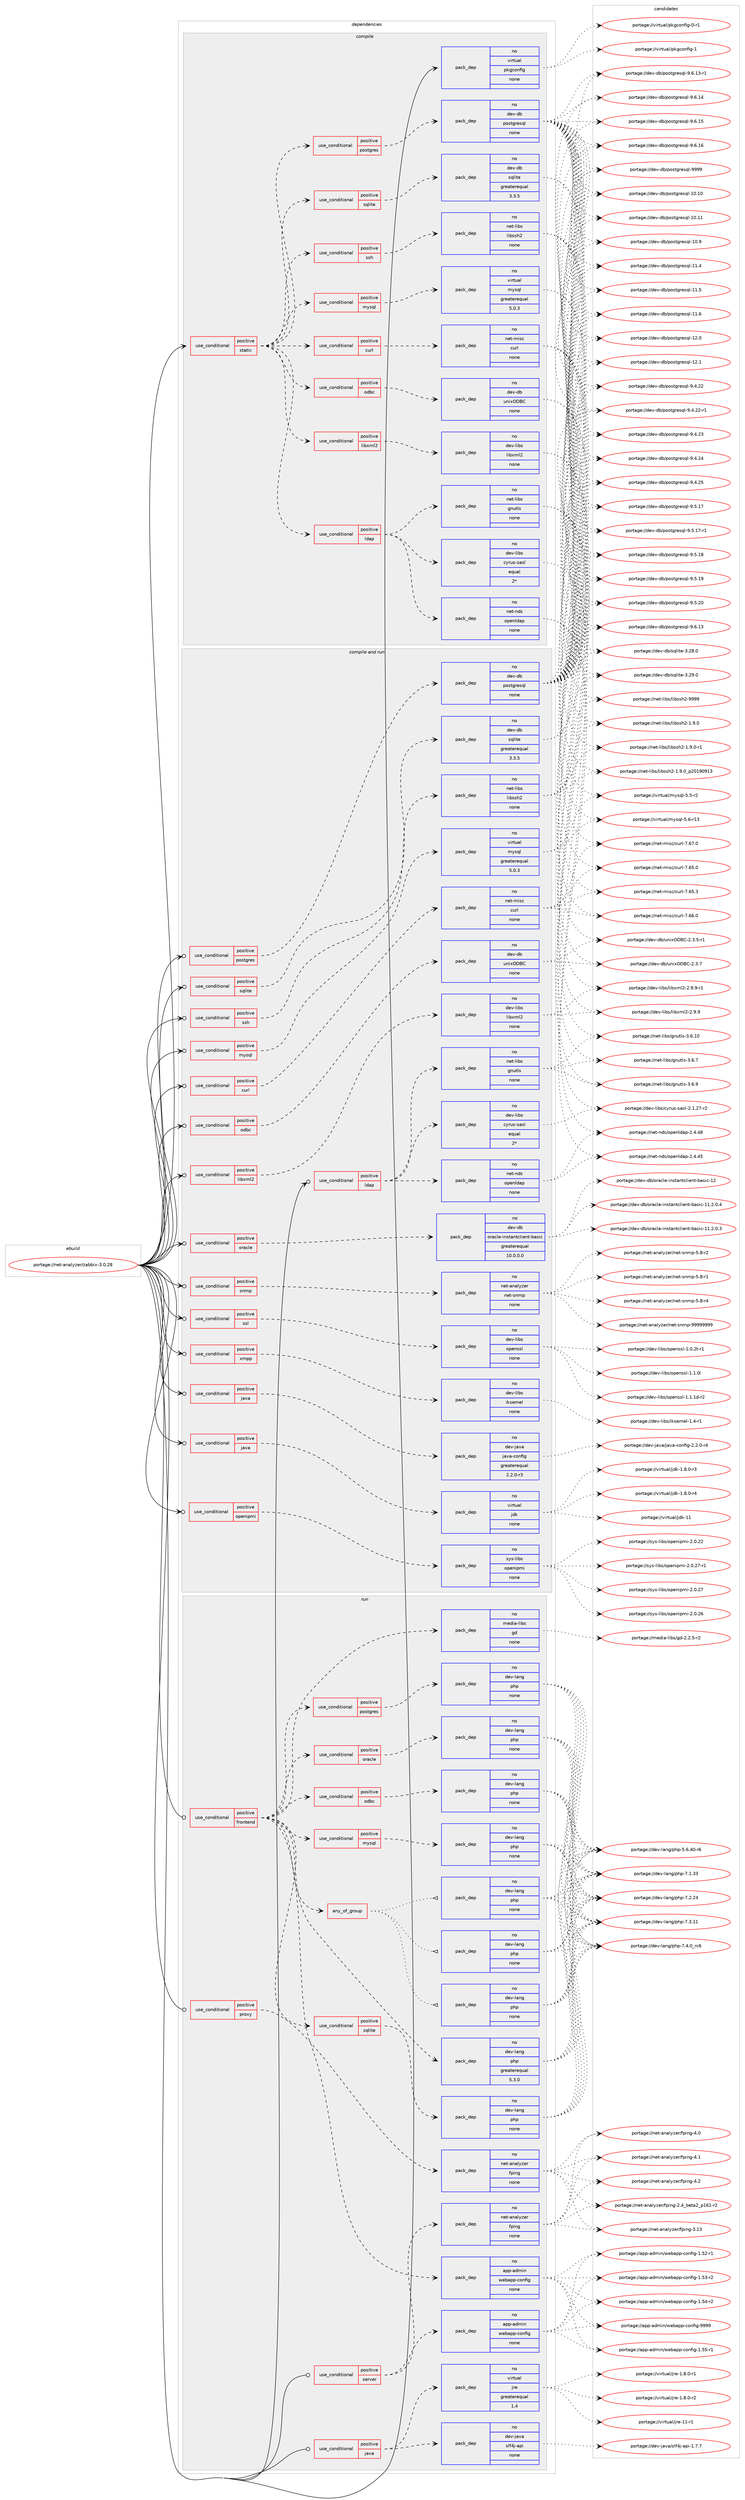 digraph prolog {

# *************
# Graph options
# *************

newrank=true;
concentrate=true;
compound=true;
graph [rankdir=LR,fontname=Helvetica,fontsize=10,ranksep=1.5];#, ranksep=2.5, nodesep=0.2];
edge  [arrowhead=vee];
node  [fontname=Helvetica,fontsize=10];

# **********
# The ebuild
# **********

subgraph cluster_leftcol {
color=gray;
rank=same;
label=<<i>ebuild</i>>;
id [label="portage://net-analyzer/zabbix-3.0.28", color=red, width=4, href="../net-analyzer/zabbix-3.0.28.svg"];
}

# ****************
# The dependencies
# ****************

subgraph cluster_midcol {
color=gray;
label=<<i>dependencies</i>>;
subgraph cluster_compile {
fillcolor="#eeeeee";
style=filled;
label=<<i>compile</i>>;
subgraph cond87225 {
dependency349717 [label=<<TABLE BORDER="0" CELLBORDER="1" CELLSPACING="0" CELLPADDING="4"><TR><TD ROWSPAN="3" CELLPADDING="10">use_conditional</TD></TR><TR><TD>positive</TD></TR><TR><TD>static</TD></TR></TABLE>>, shape=none, color=red];
subgraph cond87226 {
dependency349718 [label=<<TABLE BORDER="0" CELLBORDER="1" CELLSPACING="0" CELLPADDING="4"><TR><TD ROWSPAN="3" CELLPADDING="10">use_conditional</TD></TR><TR><TD>positive</TD></TR><TR><TD>ldap</TD></TR></TABLE>>, shape=none, color=red];
subgraph pack256716 {
dependency349719 [label=<<TABLE BORDER="0" CELLBORDER="1" CELLSPACING="0" CELLPADDING="4" WIDTH="220"><TR><TD ROWSPAN="6" CELLPADDING="30">pack_dep</TD></TR><TR><TD WIDTH="110">no</TD></TR><TR><TD>net-nds</TD></TR><TR><TD>openldap</TD></TR><TR><TD>none</TD></TR><TR><TD></TD></TR></TABLE>>, shape=none, color=blue];
}
dependency349718:e -> dependency349719:w [weight=20,style="dashed",arrowhead="vee"];
subgraph pack256717 {
dependency349720 [label=<<TABLE BORDER="0" CELLBORDER="1" CELLSPACING="0" CELLPADDING="4" WIDTH="220"><TR><TD ROWSPAN="6" CELLPADDING="30">pack_dep</TD></TR><TR><TD WIDTH="110">no</TD></TR><TR><TD>dev-libs</TD></TR><TR><TD>cyrus-sasl</TD></TR><TR><TD>equal</TD></TR><TR><TD>2*</TD></TR></TABLE>>, shape=none, color=blue];
}
dependency349718:e -> dependency349720:w [weight=20,style="dashed",arrowhead="vee"];
subgraph pack256718 {
dependency349721 [label=<<TABLE BORDER="0" CELLBORDER="1" CELLSPACING="0" CELLPADDING="4" WIDTH="220"><TR><TD ROWSPAN="6" CELLPADDING="30">pack_dep</TD></TR><TR><TD WIDTH="110">no</TD></TR><TR><TD>net-libs</TD></TR><TR><TD>gnutls</TD></TR><TR><TD>none</TD></TR><TR><TD></TD></TR></TABLE>>, shape=none, color=blue];
}
dependency349718:e -> dependency349721:w [weight=20,style="dashed",arrowhead="vee"];
}
dependency349717:e -> dependency349718:w [weight=20,style="dashed",arrowhead="vee"];
subgraph cond87227 {
dependency349722 [label=<<TABLE BORDER="0" CELLBORDER="1" CELLSPACING="0" CELLPADDING="4"><TR><TD ROWSPAN="3" CELLPADDING="10">use_conditional</TD></TR><TR><TD>positive</TD></TR><TR><TD>mysql</TD></TR></TABLE>>, shape=none, color=red];
subgraph pack256719 {
dependency349723 [label=<<TABLE BORDER="0" CELLBORDER="1" CELLSPACING="0" CELLPADDING="4" WIDTH="220"><TR><TD ROWSPAN="6" CELLPADDING="30">pack_dep</TD></TR><TR><TD WIDTH="110">no</TD></TR><TR><TD>virtual</TD></TR><TR><TD>mysql</TD></TR><TR><TD>greaterequal</TD></TR><TR><TD>5.0.3</TD></TR></TABLE>>, shape=none, color=blue];
}
dependency349722:e -> dependency349723:w [weight=20,style="dashed",arrowhead="vee"];
}
dependency349717:e -> dependency349722:w [weight=20,style="dashed",arrowhead="vee"];
subgraph cond87228 {
dependency349724 [label=<<TABLE BORDER="0" CELLBORDER="1" CELLSPACING="0" CELLPADDING="4"><TR><TD ROWSPAN="3" CELLPADDING="10">use_conditional</TD></TR><TR><TD>positive</TD></TR><TR><TD>sqlite</TD></TR></TABLE>>, shape=none, color=red];
subgraph pack256720 {
dependency349725 [label=<<TABLE BORDER="0" CELLBORDER="1" CELLSPACING="0" CELLPADDING="4" WIDTH="220"><TR><TD ROWSPAN="6" CELLPADDING="30">pack_dep</TD></TR><TR><TD WIDTH="110">no</TD></TR><TR><TD>dev-db</TD></TR><TR><TD>sqlite</TD></TR><TR><TD>greaterequal</TD></TR><TR><TD>3.3.5</TD></TR></TABLE>>, shape=none, color=blue];
}
dependency349724:e -> dependency349725:w [weight=20,style="dashed",arrowhead="vee"];
}
dependency349717:e -> dependency349724:w [weight=20,style="dashed",arrowhead="vee"];
subgraph cond87229 {
dependency349726 [label=<<TABLE BORDER="0" CELLBORDER="1" CELLSPACING="0" CELLPADDING="4"><TR><TD ROWSPAN="3" CELLPADDING="10">use_conditional</TD></TR><TR><TD>positive</TD></TR><TR><TD>postgres</TD></TR></TABLE>>, shape=none, color=red];
subgraph pack256721 {
dependency349727 [label=<<TABLE BORDER="0" CELLBORDER="1" CELLSPACING="0" CELLPADDING="4" WIDTH="220"><TR><TD ROWSPAN="6" CELLPADDING="30">pack_dep</TD></TR><TR><TD WIDTH="110">no</TD></TR><TR><TD>dev-db</TD></TR><TR><TD>postgresql</TD></TR><TR><TD>none</TD></TR><TR><TD></TD></TR></TABLE>>, shape=none, color=blue];
}
dependency349726:e -> dependency349727:w [weight=20,style="dashed",arrowhead="vee"];
}
dependency349717:e -> dependency349726:w [weight=20,style="dashed",arrowhead="vee"];
subgraph cond87230 {
dependency349728 [label=<<TABLE BORDER="0" CELLBORDER="1" CELLSPACING="0" CELLPADDING="4"><TR><TD ROWSPAN="3" CELLPADDING="10">use_conditional</TD></TR><TR><TD>positive</TD></TR><TR><TD>libxml2</TD></TR></TABLE>>, shape=none, color=red];
subgraph pack256722 {
dependency349729 [label=<<TABLE BORDER="0" CELLBORDER="1" CELLSPACING="0" CELLPADDING="4" WIDTH="220"><TR><TD ROWSPAN="6" CELLPADDING="30">pack_dep</TD></TR><TR><TD WIDTH="110">no</TD></TR><TR><TD>dev-libs</TD></TR><TR><TD>libxml2</TD></TR><TR><TD>none</TD></TR><TR><TD></TD></TR></TABLE>>, shape=none, color=blue];
}
dependency349728:e -> dependency349729:w [weight=20,style="dashed",arrowhead="vee"];
}
dependency349717:e -> dependency349728:w [weight=20,style="dashed",arrowhead="vee"];
subgraph cond87231 {
dependency349730 [label=<<TABLE BORDER="0" CELLBORDER="1" CELLSPACING="0" CELLPADDING="4"><TR><TD ROWSPAN="3" CELLPADDING="10">use_conditional</TD></TR><TR><TD>positive</TD></TR><TR><TD>curl</TD></TR></TABLE>>, shape=none, color=red];
subgraph pack256723 {
dependency349731 [label=<<TABLE BORDER="0" CELLBORDER="1" CELLSPACING="0" CELLPADDING="4" WIDTH="220"><TR><TD ROWSPAN="6" CELLPADDING="30">pack_dep</TD></TR><TR><TD WIDTH="110">no</TD></TR><TR><TD>net-misc</TD></TR><TR><TD>curl</TD></TR><TR><TD>none</TD></TR><TR><TD></TD></TR></TABLE>>, shape=none, color=blue];
}
dependency349730:e -> dependency349731:w [weight=20,style="dashed",arrowhead="vee"];
}
dependency349717:e -> dependency349730:w [weight=20,style="dashed",arrowhead="vee"];
subgraph cond87232 {
dependency349732 [label=<<TABLE BORDER="0" CELLBORDER="1" CELLSPACING="0" CELLPADDING="4"><TR><TD ROWSPAN="3" CELLPADDING="10">use_conditional</TD></TR><TR><TD>positive</TD></TR><TR><TD>ssh</TD></TR></TABLE>>, shape=none, color=red];
subgraph pack256724 {
dependency349733 [label=<<TABLE BORDER="0" CELLBORDER="1" CELLSPACING="0" CELLPADDING="4" WIDTH="220"><TR><TD ROWSPAN="6" CELLPADDING="30">pack_dep</TD></TR><TR><TD WIDTH="110">no</TD></TR><TR><TD>net-libs</TD></TR><TR><TD>libssh2</TD></TR><TR><TD>none</TD></TR><TR><TD></TD></TR></TABLE>>, shape=none, color=blue];
}
dependency349732:e -> dependency349733:w [weight=20,style="dashed",arrowhead="vee"];
}
dependency349717:e -> dependency349732:w [weight=20,style="dashed",arrowhead="vee"];
subgraph cond87233 {
dependency349734 [label=<<TABLE BORDER="0" CELLBORDER="1" CELLSPACING="0" CELLPADDING="4"><TR><TD ROWSPAN="3" CELLPADDING="10">use_conditional</TD></TR><TR><TD>positive</TD></TR><TR><TD>odbc</TD></TR></TABLE>>, shape=none, color=red];
subgraph pack256725 {
dependency349735 [label=<<TABLE BORDER="0" CELLBORDER="1" CELLSPACING="0" CELLPADDING="4" WIDTH="220"><TR><TD ROWSPAN="6" CELLPADDING="30">pack_dep</TD></TR><TR><TD WIDTH="110">no</TD></TR><TR><TD>dev-db</TD></TR><TR><TD>unixODBC</TD></TR><TR><TD>none</TD></TR><TR><TD></TD></TR></TABLE>>, shape=none, color=blue];
}
dependency349734:e -> dependency349735:w [weight=20,style="dashed",arrowhead="vee"];
}
dependency349717:e -> dependency349734:w [weight=20,style="dashed",arrowhead="vee"];
}
id:e -> dependency349717:w [weight=20,style="solid",arrowhead="vee"];
subgraph pack256726 {
dependency349736 [label=<<TABLE BORDER="0" CELLBORDER="1" CELLSPACING="0" CELLPADDING="4" WIDTH="220"><TR><TD ROWSPAN="6" CELLPADDING="30">pack_dep</TD></TR><TR><TD WIDTH="110">no</TD></TR><TR><TD>virtual</TD></TR><TR><TD>pkgconfig</TD></TR><TR><TD>none</TD></TR><TR><TD></TD></TR></TABLE>>, shape=none, color=blue];
}
id:e -> dependency349736:w [weight=20,style="solid",arrowhead="vee"];
}
subgraph cluster_compileandrun {
fillcolor="#eeeeee";
style=filled;
label=<<i>compile and run</i>>;
subgraph cond87234 {
dependency349737 [label=<<TABLE BORDER="0" CELLBORDER="1" CELLSPACING="0" CELLPADDING="4"><TR><TD ROWSPAN="3" CELLPADDING="10">use_conditional</TD></TR><TR><TD>positive</TD></TR><TR><TD>curl</TD></TR></TABLE>>, shape=none, color=red];
subgraph pack256727 {
dependency349738 [label=<<TABLE BORDER="0" CELLBORDER="1" CELLSPACING="0" CELLPADDING="4" WIDTH="220"><TR><TD ROWSPAN="6" CELLPADDING="30">pack_dep</TD></TR><TR><TD WIDTH="110">no</TD></TR><TR><TD>net-misc</TD></TR><TR><TD>curl</TD></TR><TR><TD>none</TD></TR><TR><TD></TD></TR></TABLE>>, shape=none, color=blue];
}
dependency349737:e -> dependency349738:w [weight=20,style="dashed",arrowhead="vee"];
}
id:e -> dependency349737:w [weight=20,style="solid",arrowhead="odotvee"];
subgraph cond87235 {
dependency349739 [label=<<TABLE BORDER="0" CELLBORDER="1" CELLSPACING="0" CELLPADDING="4"><TR><TD ROWSPAN="3" CELLPADDING="10">use_conditional</TD></TR><TR><TD>positive</TD></TR><TR><TD>java</TD></TR></TABLE>>, shape=none, color=red];
subgraph pack256728 {
dependency349740 [label=<<TABLE BORDER="0" CELLBORDER="1" CELLSPACING="0" CELLPADDING="4" WIDTH="220"><TR><TD ROWSPAN="6" CELLPADDING="30">pack_dep</TD></TR><TR><TD WIDTH="110">no</TD></TR><TR><TD>dev-java</TD></TR><TR><TD>java-config</TD></TR><TR><TD>greaterequal</TD></TR><TR><TD>2.2.0-r3</TD></TR></TABLE>>, shape=none, color=blue];
}
dependency349739:e -> dependency349740:w [weight=20,style="dashed",arrowhead="vee"];
}
id:e -> dependency349739:w [weight=20,style="solid",arrowhead="odotvee"];
subgraph cond87236 {
dependency349741 [label=<<TABLE BORDER="0" CELLBORDER="1" CELLSPACING="0" CELLPADDING="4"><TR><TD ROWSPAN="3" CELLPADDING="10">use_conditional</TD></TR><TR><TD>positive</TD></TR><TR><TD>java</TD></TR></TABLE>>, shape=none, color=red];
subgraph pack256729 {
dependency349742 [label=<<TABLE BORDER="0" CELLBORDER="1" CELLSPACING="0" CELLPADDING="4" WIDTH="220"><TR><TD ROWSPAN="6" CELLPADDING="30">pack_dep</TD></TR><TR><TD WIDTH="110">no</TD></TR><TR><TD>virtual</TD></TR><TR><TD>jdk</TD></TR><TR><TD>none</TD></TR><TR><TD></TD></TR></TABLE>>, shape=none, color=blue];
}
dependency349741:e -> dependency349742:w [weight=20,style="dashed",arrowhead="vee"];
}
id:e -> dependency349741:w [weight=20,style="solid",arrowhead="odotvee"];
subgraph cond87237 {
dependency349743 [label=<<TABLE BORDER="0" CELLBORDER="1" CELLSPACING="0" CELLPADDING="4"><TR><TD ROWSPAN="3" CELLPADDING="10">use_conditional</TD></TR><TR><TD>positive</TD></TR><TR><TD>ldap</TD></TR></TABLE>>, shape=none, color=red];
subgraph pack256730 {
dependency349744 [label=<<TABLE BORDER="0" CELLBORDER="1" CELLSPACING="0" CELLPADDING="4" WIDTH="220"><TR><TD ROWSPAN="6" CELLPADDING="30">pack_dep</TD></TR><TR><TD WIDTH="110">no</TD></TR><TR><TD>net-nds</TD></TR><TR><TD>openldap</TD></TR><TR><TD>none</TD></TR><TR><TD></TD></TR></TABLE>>, shape=none, color=blue];
}
dependency349743:e -> dependency349744:w [weight=20,style="dashed",arrowhead="vee"];
subgraph pack256731 {
dependency349745 [label=<<TABLE BORDER="0" CELLBORDER="1" CELLSPACING="0" CELLPADDING="4" WIDTH="220"><TR><TD ROWSPAN="6" CELLPADDING="30">pack_dep</TD></TR><TR><TD WIDTH="110">no</TD></TR><TR><TD>dev-libs</TD></TR><TR><TD>cyrus-sasl</TD></TR><TR><TD>equal</TD></TR><TR><TD>2*</TD></TR></TABLE>>, shape=none, color=blue];
}
dependency349743:e -> dependency349745:w [weight=20,style="dashed",arrowhead="vee"];
subgraph pack256732 {
dependency349746 [label=<<TABLE BORDER="0" CELLBORDER="1" CELLSPACING="0" CELLPADDING="4" WIDTH="220"><TR><TD ROWSPAN="6" CELLPADDING="30">pack_dep</TD></TR><TR><TD WIDTH="110">no</TD></TR><TR><TD>net-libs</TD></TR><TR><TD>gnutls</TD></TR><TR><TD>none</TD></TR><TR><TD></TD></TR></TABLE>>, shape=none, color=blue];
}
dependency349743:e -> dependency349746:w [weight=20,style="dashed",arrowhead="vee"];
}
id:e -> dependency349743:w [weight=20,style="solid",arrowhead="odotvee"];
subgraph cond87238 {
dependency349747 [label=<<TABLE BORDER="0" CELLBORDER="1" CELLSPACING="0" CELLPADDING="4"><TR><TD ROWSPAN="3" CELLPADDING="10">use_conditional</TD></TR><TR><TD>positive</TD></TR><TR><TD>libxml2</TD></TR></TABLE>>, shape=none, color=red];
subgraph pack256733 {
dependency349748 [label=<<TABLE BORDER="0" CELLBORDER="1" CELLSPACING="0" CELLPADDING="4" WIDTH="220"><TR><TD ROWSPAN="6" CELLPADDING="30">pack_dep</TD></TR><TR><TD WIDTH="110">no</TD></TR><TR><TD>dev-libs</TD></TR><TR><TD>libxml2</TD></TR><TR><TD>none</TD></TR><TR><TD></TD></TR></TABLE>>, shape=none, color=blue];
}
dependency349747:e -> dependency349748:w [weight=20,style="dashed",arrowhead="vee"];
}
id:e -> dependency349747:w [weight=20,style="solid",arrowhead="odotvee"];
subgraph cond87239 {
dependency349749 [label=<<TABLE BORDER="0" CELLBORDER="1" CELLSPACING="0" CELLPADDING="4"><TR><TD ROWSPAN="3" CELLPADDING="10">use_conditional</TD></TR><TR><TD>positive</TD></TR><TR><TD>mysql</TD></TR></TABLE>>, shape=none, color=red];
subgraph pack256734 {
dependency349750 [label=<<TABLE BORDER="0" CELLBORDER="1" CELLSPACING="0" CELLPADDING="4" WIDTH="220"><TR><TD ROWSPAN="6" CELLPADDING="30">pack_dep</TD></TR><TR><TD WIDTH="110">no</TD></TR><TR><TD>virtual</TD></TR><TR><TD>mysql</TD></TR><TR><TD>greaterequal</TD></TR><TR><TD>5.0.3</TD></TR></TABLE>>, shape=none, color=blue];
}
dependency349749:e -> dependency349750:w [weight=20,style="dashed",arrowhead="vee"];
}
id:e -> dependency349749:w [weight=20,style="solid",arrowhead="odotvee"];
subgraph cond87240 {
dependency349751 [label=<<TABLE BORDER="0" CELLBORDER="1" CELLSPACING="0" CELLPADDING="4"><TR><TD ROWSPAN="3" CELLPADDING="10">use_conditional</TD></TR><TR><TD>positive</TD></TR><TR><TD>odbc</TD></TR></TABLE>>, shape=none, color=red];
subgraph pack256735 {
dependency349752 [label=<<TABLE BORDER="0" CELLBORDER="1" CELLSPACING="0" CELLPADDING="4" WIDTH="220"><TR><TD ROWSPAN="6" CELLPADDING="30">pack_dep</TD></TR><TR><TD WIDTH="110">no</TD></TR><TR><TD>dev-db</TD></TR><TR><TD>unixODBC</TD></TR><TR><TD>none</TD></TR><TR><TD></TD></TR></TABLE>>, shape=none, color=blue];
}
dependency349751:e -> dependency349752:w [weight=20,style="dashed",arrowhead="vee"];
}
id:e -> dependency349751:w [weight=20,style="solid",arrowhead="odotvee"];
subgraph cond87241 {
dependency349753 [label=<<TABLE BORDER="0" CELLBORDER="1" CELLSPACING="0" CELLPADDING="4"><TR><TD ROWSPAN="3" CELLPADDING="10">use_conditional</TD></TR><TR><TD>positive</TD></TR><TR><TD>openipmi</TD></TR></TABLE>>, shape=none, color=red];
subgraph pack256736 {
dependency349754 [label=<<TABLE BORDER="0" CELLBORDER="1" CELLSPACING="0" CELLPADDING="4" WIDTH="220"><TR><TD ROWSPAN="6" CELLPADDING="30">pack_dep</TD></TR><TR><TD WIDTH="110">no</TD></TR><TR><TD>sys-libs</TD></TR><TR><TD>openipmi</TD></TR><TR><TD>none</TD></TR><TR><TD></TD></TR></TABLE>>, shape=none, color=blue];
}
dependency349753:e -> dependency349754:w [weight=20,style="dashed",arrowhead="vee"];
}
id:e -> dependency349753:w [weight=20,style="solid",arrowhead="odotvee"];
subgraph cond87242 {
dependency349755 [label=<<TABLE BORDER="0" CELLBORDER="1" CELLSPACING="0" CELLPADDING="4"><TR><TD ROWSPAN="3" CELLPADDING="10">use_conditional</TD></TR><TR><TD>positive</TD></TR><TR><TD>oracle</TD></TR></TABLE>>, shape=none, color=red];
subgraph pack256737 {
dependency349756 [label=<<TABLE BORDER="0" CELLBORDER="1" CELLSPACING="0" CELLPADDING="4" WIDTH="220"><TR><TD ROWSPAN="6" CELLPADDING="30">pack_dep</TD></TR><TR><TD WIDTH="110">no</TD></TR><TR><TD>dev-db</TD></TR><TR><TD>oracle-instantclient-basic</TD></TR><TR><TD>greaterequal</TD></TR><TR><TD>10.0.0.0</TD></TR></TABLE>>, shape=none, color=blue];
}
dependency349755:e -> dependency349756:w [weight=20,style="dashed",arrowhead="vee"];
}
id:e -> dependency349755:w [weight=20,style="solid",arrowhead="odotvee"];
subgraph cond87243 {
dependency349757 [label=<<TABLE BORDER="0" CELLBORDER="1" CELLSPACING="0" CELLPADDING="4"><TR><TD ROWSPAN="3" CELLPADDING="10">use_conditional</TD></TR><TR><TD>positive</TD></TR><TR><TD>postgres</TD></TR></TABLE>>, shape=none, color=red];
subgraph pack256738 {
dependency349758 [label=<<TABLE BORDER="0" CELLBORDER="1" CELLSPACING="0" CELLPADDING="4" WIDTH="220"><TR><TD ROWSPAN="6" CELLPADDING="30">pack_dep</TD></TR><TR><TD WIDTH="110">no</TD></TR><TR><TD>dev-db</TD></TR><TR><TD>postgresql</TD></TR><TR><TD>none</TD></TR><TR><TD></TD></TR></TABLE>>, shape=none, color=blue];
}
dependency349757:e -> dependency349758:w [weight=20,style="dashed",arrowhead="vee"];
}
id:e -> dependency349757:w [weight=20,style="solid",arrowhead="odotvee"];
subgraph cond87244 {
dependency349759 [label=<<TABLE BORDER="0" CELLBORDER="1" CELLSPACING="0" CELLPADDING="4"><TR><TD ROWSPAN="3" CELLPADDING="10">use_conditional</TD></TR><TR><TD>positive</TD></TR><TR><TD>snmp</TD></TR></TABLE>>, shape=none, color=red];
subgraph pack256739 {
dependency349760 [label=<<TABLE BORDER="0" CELLBORDER="1" CELLSPACING="0" CELLPADDING="4" WIDTH="220"><TR><TD ROWSPAN="6" CELLPADDING="30">pack_dep</TD></TR><TR><TD WIDTH="110">no</TD></TR><TR><TD>net-analyzer</TD></TR><TR><TD>net-snmp</TD></TR><TR><TD>none</TD></TR><TR><TD></TD></TR></TABLE>>, shape=none, color=blue];
}
dependency349759:e -> dependency349760:w [weight=20,style="dashed",arrowhead="vee"];
}
id:e -> dependency349759:w [weight=20,style="solid",arrowhead="odotvee"];
subgraph cond87245 {
dependency349761 [label=<<TABLE BORDER="0" CELLBORDER="1" CELLSPACING="0" CELLPADDING="4"><TR><TD ROWSPAN="3" CELLPADDING="10">use_conditional</TD></TR><TR><TD>positive</TD></TR><TR><TD>sqlite</TD></TR></TABLE>>, shape=none, color=red];
subgraph pack256740 {
dependency349762 [label=<<TABLE BORDER="0" CELLBORDER="1" CELLSPACING="0" CELLPADDING="4" WIDTH="220"><TR><TD ROWSPAN="6" CELLPADDING="30">pack_dep</TD></TR><TR><TD WIDTH="110">no</TD></TR><TR><TD>dev-db</TD></TR><TR><TD>sqlite</TD></TR><TR><TD>greaterequal</TD></TR><TR><TD>3.3.5</TD></TR></TABLE>>, shape=none, color=blue];
}
dependency349761:e -> dependency349762:w [weight=20,style="dashed",arrowhead="vee"];
}
id:e -> dependency349761:w [weight=20,style="solid",arrowhead="odotvee"];
subgraph cond87246 {
dependency349763 [label=<<TABLE BORDER="0" CELLBORDER="1" CELLSPACING="0" CELLPADDING="4"><TR><TD ROWSPAN="3" CELLPADDING="10">use_conditional</TD></TR><TR><TD>positive</TD></TR><TR><TD>ssh</TD></TR></TABLE>>, shape=none, color=red];
subgraph pack256741 {
dependency349764 [label=<<TABLE BORDER="0" CELLBORDER="1" CELLSPACING="0" CELLPADDING="4" WIDTH="220"><TR><TD ROWSPAN="6" CELLPADDING="30">pack_dep</TD></TR><TR><TD WIDTH="110">no</TD></TR><TR><TD>net-libs</TD></TR><TR><TD>libssh2</TD></TR><TR><TD>none</TD></TR><TR><TD></TD></TR></TABLE>>, shape=none, color=blue];
}
dependency349763:e -> dependency349764:w [weight=20,style="dashed",arrowhead="vee"];
}
id:e -> dependency349763:w [weight=20,style="solid",arrowhead="odotvee"];
subgraph cond87247 {
dependency349765 [label=<<TABLE BORDER="0" CELLBORDER="1" CELLSPACING="0" CELLPADDING="4"><TR><TD ROWSPAN="3" CELLPADDING="10">use_conditional</TD></TR><TR><TD>positive</TD></TR><TR><TD>ssl</TD></TR></TABLE>>, shape=none, color=red];
subgraph pack256742 {
dependency349766 [label=<<TABLE BORDER="0" CELLBORDER="1" CELLSPACING="0" CELLPADDING="4" WIDTH="220"><TR><TD ROWSPAN="6" CELLPADDING="30">pack_dep</TD></TR><TR><TD WIDTH="110">no</TD></TR><TR><TD>dev-libs</TD></TR><TR><TD>openssl</TD></TR><TR><TD>none</TD></TR><TR><TD></TD></TR></TABLE>>, shape=none, color=blue];
}
dependency349765:e -> dependency349766:w [weight=20,style="dashed",arrowhead="vee"];
}
id:e -> dependency349765:w [weight=20,style="solid",arrowhead="odotvee"];
subgraph cond87248 {
dependency349767 [label=<<TABLE BORDER="0" CELLBORDER="1" CELLSPACING="0" CELLPADDING="4"><TR><TD ROWSPAN="3" CELLPADDING="10">use_conditional</TD></TR><TR><TD>positive</TD></TR><TR><TD>xmpp</TD></TR></TABLE>>, shape=none, color=red];
subgraph pack256743 {
dependency349768 [label=<<TABLE BORDER="0" CELLBORDER="1" CELLSPACING="0" CELLPADDING="4" WIDTH="220"><TR><TD ROWSPAN="6" CELLPADDING="30">pack_dep</TD></TR><TR><TD WIDTH="110">no</TD></TR><TR><TD>dev-libs</TD></TR><TR><TD>iksemel</TD></TR><TR><TD>none</TD></TR><TR><TD></TD></TR></TABLE>>, shape=none, color=blue];
}
dependency349767:e -> dependency349768:w [weight=20,style="dashed",arrowhead="vee"];
}
id:e -> dependency349767:w [weight=20,style="solid",arrowhead="odotvee"];
}
subgraph cluster_run {
fillcolor="#eeeeee";
style=filled;
label=<<i>run</i>>;
subgraph cond87249 {
dependency349769 [label=<<TABLE BORDER="0" CELLBORDER="1" CELLSPACING="0" CELLPADDING="4"><TR><TD ROWSPAN="3" CELLPADDING="10">use_conditional</TD></TR><TR><TD>positive</TD></TR><TR><TD>frontend</TD></TR></TABLE>>, shape=none, color=red];
subgraph pack256744 {
dependency349770 [label=<<TABLE BORDER="0" CELLBORDER="1" CELLSPACING="0" CELLPADDING="4" WIDTH="220"><TR><TD ROWSPAN="6" CELLPADDING="30">pack_dep</TD></TR><TR><TD WIDTH="110">no</TD></TR><TR><TD>dev-lang</TD></TR><TR><TD>php</TD></TR><TR><TD>greaterequal</TD></TR><TR><TD>5.3.0</TD></TR></TABLE>>, shape=none, color=blue];
}
dependency349769:e -> dependency349770:w [weight=20,style="dashed",arrowhead="vee"];
subgraph any5629 {
dependency349771 [label=<<TABLE BORDER="0" CELLBORDER="1" CELLSPACING="0" CELLPADDING="4"><TR><TD CELLPADDING="10">any_of_group</TD></TR></TABLE>>, shape=none, color=red];subgraph pack256745 {
dependency349772 [label=<<TABLE BORDER="0" CELLBORDER="1" CELLSPACING="0" CELLPADDING="4" WIDTH="220"><TR><TD ROWSPAN="6" CELLPADDING="30">pack_dep</TD></TR><TR><TD WIDTH="110">no</TD></TR><TR><TD>dev-lang</TD></TR><TR><TD>php</TD></TR><TR><TD>none</TD></TR><TR><TD></TD></TR></TABLE>>, shape=none, color=blue];
}
dependency349771:e -> dependency349772:w [weight=20,style="dotted",arrowhead="oinv"];
subgraph pack256746 {
dependency349773 [label=<<TABLE BORDER="0" CELLBORDER="1" CELLSPACING="0" CELLPADDING="4" WIDTH="220"><TR><TD ROWSPAN="6" CELLPADDING="30">pack_dep</TD></TR><TR><TD WIDTH="110">no</TD></TR><TR><TD>dev-lang</TD></TR><TR><TD>php</TD></TR><TR><TD>none</TD></TR><TR><TD></TD></TR></TABLE>>, shape=none, color=blue];
}
dependency349771:e -> dependency349773:w [weight=20,style="dotted",arrowhead="oinv"];
subgraph pack256747 {
dependency349774 [label=<<TABLE BORDER="0" CELLBORDER="1" CELLSPACING="0" CELLPADDING="4" WIDTH="220"><TR><TD ROWSPAN="6" CELLPADDING="30">pack_dep</TD></TR><TR><TD WIDTH="110">no</TD></TR><TR><TD>dev-lang</TD></TR><TR><TD>php</TD></TR><TR><TD>none</TD></TR><TR><TD></TD></TR></TABLE>>, shape=none, color=blue];
}
dependency349771:e -> dependency349774:w [weight=20,style="dotted",arrowhead="oinv"];
}
dependency349769:e -> dependency349771:w [weight=20,style="dashed",arrowhead="vee"];
subgraph cond87250 {
dependency349775 [label=<<TABLE BORDER="0" CELLBORDER="1" CELLSPACING="0" CELLPADDING="4"><TR><TD ROWSPAN="3" CELLPADDING="10">use_conditional</TD></TR><TR><TD>positive</TD></TR><TR><TD>mysql</TD></TR></TABLE>>, shape=none, color=red];
subgraph pack256748 {
dependency349776 [label=<<TABLE BORDER="0" CELLBORDER="1" CELLSPACING="0" CELLPADDING="4" WIDTH="220"><TR><TD ROWSPAN="6" CELLPADDING="30">pack_dep</TD></TR><TR><TD WIDTH="110">no</TD></TR><TR><TD>dev-lang</TD></TR><TR><TD>php</TD></TR><TR><TD>none</TD></TR><TR><TD></TD></TR></TABLE>>, shape=none, color=blue];
}
dependency349775:e -> dependency349776:w [weight=20,style="dashed",arrowhead="vee"];
}
dependency349769:e -> dependency349775:w [weight=20,style="dashed",arrowhead="vee"];
subgraph cond87251 {
dependency349777 [label=<<TABLE BORDER="0" CELLBORDER="1" CELLSPACING="0" CELLPADDING="4"><TR><TD ROWSPAN="3" CELLPADDING="10">use_conditional</TD></TR><TR><TD>positive</TD></TR><TR><TD>odbc</TD></TR></TABLE>>, shape=none, color=red];
subgraph pack256749 {
dependency349778 [label=<<TABLE BORDER="0" CELLBORDER="1" CELLSPACING="0" CELLPADDING="4" WIDTH="220"><TR><TD ROWSPAN="6" CELLPADDING="30">pack_dep</TD></TR><TR><TD WIDTH="110">no</TD></TR><TR><TD>dev-lang</TD></TR><TR><TD>php</TD></TR><TR><TD>none</TD></TR><TR><TD></TD></TR></TABLE>>, shape=none, color=blue];
}
dependency349777:e -> dependency349778:w [weight=20,style="dashed",arrowhead="vee"];
}
dependency349769:e -> dependency349777:w [weight=20,style="dashed",arrowhead="vee"];
subgraph cond87252 {
dependency349779 [label=<<TABLE BORDER="0" CELLBORDER="1" CELLSPACING="0" CELLPADDING="4"><TR><TD ROWSPAN="3" CELLPADDING="10">use_conditional</TD></TR><TR><TD>positive</TD></TR><TR><TD>oracle</TD></TR></TABLE>>, shape=none, color=red];
subgraph pack256750 {
dependency349780 [label=<<TABLE BORDER="0" CELLBORDER="1" CELLSPACING="0" CELLPADDING="4" WIDTH="220"><TR><TD ROWSPAN="6" CELLPADDING="30">pack_dep</TD></TR><TR><TD WIDTH="110">no</TD></TR><TR><TD>dev-lang</TD></TR><TR><TD>php</TD></TR><TR><TD>none</TD></TR><TR><TD></TD></TR></TABLE>>, shape=none, color=blue];
}
dependency349779:e -> dependency349780:w [weight=20,style="dashed",arrowhead="vee"];
}
dependency349769:e -> dependency349779:w [weight=20,style="dashed",arrowhead="vee"];
subgraph cond87253 {
dependency349781 [label=<<TABLE BORDER="0" CELLBORDER="1" CELLSPACING="0" CELLPADDING="4"><TR><TD ROWSPAN="3" CELLPADDING="10">use_conditional</TD></TR><TR><TD>positive</TD></TR><TR><TD>postgres</TD></TR></TABLE>>, shape=none, color=red];
subgraph pack256751 {
dependency349782 [label=<<TABLE BORDER="0" CELLBORDER="1" CELLSPACING="0" CELLPADDING="4" WIDTH="220"><TR><TD ROWSPAN="6" CELLPADDING="30">pack_dep</TD></TR><TR><TD WIDTH="110">no</TD></TR><TR><TD>dev-lang</TD></TR><TR><TD>php</TD></TR><TR><TD>none</TD></TR><TR><TD></TD></TR></TABLE>>, shape=none, color=blue];
}
dependency349781:e -> dependency349782:w [weight=20,style="dashed",arrowhead="vee"];
}
dependency349769:e -> dependency349781:w [weight=20,style="dashed",arrowhead="vee"];
subgraph cond87254 {
dependency349783 [label=<<TABLE BORDER="0" CELLBORDER="1" CELLSPACING="0" CELLPADDING="4"><TR><TD ROWSPAN="3" CELLPADDING="10">use_conditional</TD></TR><TR><TD>positive</TD></TR><TR><TD>sqlite</TD></TR></TABLE>>, shape=none, color=red];
subgraph pack256752 {
dependency349784 [label=<<TABLE BORDER="0" CELLBORDER="1" CELLSPACING="0" CELLPADDING="4" WIDTH="220"><TR><TD ROWSPAN="6" CELLPADDING="30">pack_dep</TD></TR><TR><TD WIDTH="110">no</TD></TR><TR><TD>dev-lang</TD></TR><TR><TD>php</TD></TR><TR><TD>none</TD></TR><TR><TD></TD></TR></TABLE>>, shape=none, color=blue];
}
dependency349783:e -> dependency349784:w [weight=20,style="dashed",arrowhead="vee"];
}
dependency349769:e -> dependency349783:w [weight=20,style="dashed",arrowhead="vee"];
subgraph pack256753 {
dependency349785 [label=<<TABLE BORDER="0" CELLBORDER="1" CELLSPACING="0" CELLPADDING="4" WIDTH="220"><TR><TD ROWSPAN="6" CELLPADDING="30">pack_dep</TD></TR><TR><TD WIDTH="110">no</TD></TR><TR><TD>media-libs</TD></TR><TR><TD>gd</TD></TR><TR><TD>none</TD></TR><TR><TD></TD></TR></TABLE>>, shape=none, color=blue];
}
dependency349769:e -> dependency349785:w [weight=20,style="dashed",arrowhead="vee"];
subgraph pack256754 {
dependency349786 [label=<<TABLE BORDER="0" CELLBORDER="1" CELLSPACING="0" CELLPADDING="4" WIDTH="220"><TR><TD ROWSPAN="6" CELLPADDING="30">pack_dep</TD></TR><TR><TD WIDTH="110">no</TD></TR><TR><TD>app-admin</TD></TR><TR><TD>webapp-config</TD></TR><TR><TD>none</TD></TR><TR><TD></TD></TR></TABLE>>, shape=none, color=blue];
}
dependency349769:e -> dependency349786:w [weight=20,style="dashed",arrowhead="vee"];
}
id:e -> dependency349769:w [weight=20,style="solid",arrowhead="odot"];
subgraph cond87255 {
dependency349787 [label=<<TABLE BORDER="0" CELLBORDER="1" CELLSPACING="0" CELLPADDING="4"><TR><TD ROWSPAN="3" CELLPADDING="10">use_conditional</TD></TR><TR><TD>positive</TD></TR><TR><TD>java</TD></TR></TABLE>>, shape=none, color=red];
subgraph pack256755 {
dependency349788 [label=<<TABLE BORDER="0" CELLBORDER="1" CELLSPACING="0" CELLPADDING="4" WIDTH="220"><TR><TD ROWSPAN="6" CELLPADDING="30">pack_dep</TD></TR><TR><TD WIDTH="110">no</TD></TR><TR><TD>virtual</TD></TR><TR><TD>jre</TD></TR><TR><TD>greaterequal</TD></TR><TR><TD>1.4</TD></TR></TABLE>>, shape=none, color=blue];
}
dependency349787:e -> dependency349788:w [weight=20,style="dashed",arrowhead="vee"];
subgraph pack256756 {
dependency349789 [label=<<TABLE BORDER="0" CELLBORDER="1" CELLSPACING="0" CELLPADDING="4" WIDTH="220"><TR><TD ROWSPAN="6" CELLPADDING="30">pack_dep</TD></TR><TR><TD WIDTH="110">no</TD></TR><TR><TD>dev-java</TD></TR><TR><TD>slf4j-api</TD></TR><TR><TD>none</TD></TR><TR><TD></TD></TR></TABLE>>, shape=none, color=blue];
}
dependency349787:e -> dependency349789:w [weight=20,style="dashed",arrowhead="vee"];
}
id:e -> dependency349787:w [weight=20,style="solid",arrowhead="odot"];
subgraph cond87256 {
dependency349790 [label=<<TABLE BORDER="0" CELLBORDER="1" CELLSPACING="0" CELLPADDING="4"><TR><TD ROWSPAN="3" CELLPADDING="10">use_conditional</TD></TR><TR><TD>positive</TD></TR><TR><TD>proxy</TD></TR></TABLE>>, shape=none, color=red];
subgraph pack256757 {
dependency349791 [label=<<TABLE BORDER="0" CELLBORDER="1" CELLSPACING="0" CELLPADDING="4" WIDTH="220"><TR><TD ROWSPAN="6" CELLPADDING="30">pack_dep</TD></TR><TR><TD WIDTH="110">no</TD></TR><TR><TD>net-analyzer</TD></TR><TR><TD>fping</TD></TR><TR><TD>none</TD></TR><TR><TD></TD></TR></TABLE>>, shape=none, color=blue];
}
dependency349790:e -> dependency349791:w [weight=20,style="dashed",arrowhead="vee"];
}
id:e -> dependency349790:w [weight=20,style="solid",arrowhead="odot"];
subgraph cond87257 {
dependency349792 [label=<<TABLE BORDER="0" CELLBORDER="1" CELLSPACING="0" CELLPADDING="4"><TR><TD ROWSPAN="3" CELLPADDING="10">use_conditional</TD></TR><TR><TD>positive</TD></TR><TR><TD>server</TD></TR></TABLE>>, shape=none, color=red];
subgraph pack256758 {
dependency349793 [label=<<TABLE BORDER="0" CELLBORDER="1" CELLSPACING="0" CELLPADDING="4" WIDTH="220"><TR><TD ROWSPAN="6" CELLPADDING="30">pack_dep</TD></TR><TR><TD WIDTH="110">no</TD></TR><TR><TD>net-analyzer</TD></TR><TR><TD>fping</TD></TR><TR><TD>none</TD></TR><TR><TD></TD></TR></TABLE>>, shape=none, color=blue];
}
dependency349792:e -> dependency349793:w [weight=20,style="dashed",arrowhead="vee"];
subgraph pack256759 {
dependency349794 [label=<<TABLE BORDER="0" CELLBORDER="1" CELLSPACING="0" CELLPADDING="4" WIDTH="220"><TR><TD ROWSPAN="6" CELLPADDING="30">pack_dep</TD></TR><TR><TD WIDTH="110">no</TD></TR><TR><TD>app-admin</TD></TR><TR><TD>webapp-config</TD></TR><TR><TD>none</TD></TR><TR><TD></TD></TR></TABLE>>, shape=none, color=blue];
}
dependency349792:e -> dependency349794:w [weight=20,style="dashed",arrowhead="vee"];
}
id:e -> dependency349792:w [weight=20,style="solid",arrowhead="odot"];
}
}

# **************
# The candidates
# **************

subgraph cluster_choices {
rank=same;
color=gray;
label=<<i>candidates</i>>;

subgraph choice256716 {
color=black;
nodesep=1;
choiceportage11010111645110100115471111121011101081009711245504652465253 [label="portage://net-nds/openldap-2.4.45", color=red, width=4,href="../net-nds/openldap-2.4.45.svg"];
choiceportage11010111645110100115471111121011101081009711245504652465256 [label="portage://net-nds/openldap-2.4.48", color=red, width=4,href="../net-nds/openldap-2.4.48.svg"];
dependency349719:e -> choiceportage11010111645110100115471111121011101081009711245504652465253:w [style=dotted,weight="100"];
dependency349719:e -> choiceportage11010111645110100115471111121011101081009711245504652465256:w [style=dotted,weight="100"];
}
subgraph choice256717 {
color=black;
nodesep=1;
choiceportage100101118451081059811547991211141171154511597115108455046494650554511450 [label="portage://dev-libs/cyrus-sasl-2.1.27-r2", color=red, width=4,href="../dev-libs/cyrus-sasl-2.1.27-r2.svg"];
dependency349720:e -> choiceportage100101118451081059811547991211141171154511597115108455046494650554511450:w [style=dotted,weight="100"];
}
subgraph choice256718 {
color=black;
nodesep=1;
choiceportage11010111645108105981154710311011711610811545514654464948 [label="portage://net-libs/gnutls-3.6.10", color=red, width=4,href="../net-libs/gnutls-3.6.10.svg"];
choiceportage110101116451081059811547103110117116108115455146544655 [label="portage://net-libs/gnutls-3.6.7", color=red, width=4,href="../net-libs/gnutls-3.6.7.svg"];
choiceportage110101116451081059811547103110117116108115455146544657 [label="portage://net-libs/gnutls-3.6.9", color=red, width=4,href="../net-libs/gnutls-3.6.9.svg"];
dependency349721:e -> choiceportage11010111645108105981154710311011711610811545514654464948:w [style=dotted,weight="100"];
dependency349721:e -> choiceportage110101116451081059811547103110117116108115455146544655:w [style=dotted,weight="100"];
dependency349721:e -> choiceportage110101116451081059811547103110117116108115455146544657:w [style=dotted,weight="100"];
}
subgraph choice256719 {
color=black;
nodesep=1;
choiceportage1181051141161179710847109121115113108455346534511450 [label="portage://virtual/mysql-5.5-r2", color=red, width=4,href="../virtual/mysql-5.5-r2.svg"];
choiceportage118105114116117971084710912111511310845534654451144951 [label="portage://virtual/mysql-5.6-r13", color=red, width=4,href="../virtual/mysql-5.6-r13.svg"];
dependency349723:e -> choiceportage1181051141161179710847109121115113108455346534511450:w [style=dotted,weight="100"];
dependency349723:e -> choiceportage118105114116117971084710912111511310845534654451144951:w [style=dotted,weight="100"];
}
subgraph choice256720 {
color=black;
nodesep=1;
choiceportage10010111845100984711511310810511610145514650564648 [label="portage://dev-db/sqlite-3.28.0", color=red, width=4,href="../dev-db/sqlite-3.28.0.svg"];
choiceportage10010111845100984711511310810511610145514650574648 [label="portage://dev-db/sqlite-3.29.0", color=red, width=4,href="../dev-db/sqlite-3.29.0.svg"];
dependency349725:e -> choiceportage10010111845100984711511310810511610145514650564648:w [style=dotted,weight="100"];
dependency349725:e -> choiceportage10010111845100984711511310810511610145514650574648:w [style=dotted,weight="100"];
}
subgraph choice256721 {
color=black;
nodesep=1;
choiceportage100101118451009847112111115116103114101115113108454948464948 [label="portage://dev-db/postgresql-10.10", color=red, width=4,href="../dev-db/postgresql-10.10.svg"];
choiceportage100101118451009847112111115116103114101115113108454948464949 [label="portage://dev-db/postgresql-10.11", color=red, width=4,href="../dev-db/postgresql-10.11.svg"];
choiceportage1001011184510098471121111151161031141011151131084549484657 [label="portage://dev-db/postgresql-10.9", color=red, width=4,href="../dev-db/postgresql-10.9.svg"];
choiceportage1001011184510098471121111151161031141011151131084549494652 [label="portage://dev-db/postgresql-11.4", color=red, width=4,href="../dev-db/postgresql-11.4.svg"];
choiceportage1001011184510098471121111151161031141011151131084549494653 [label="portage://dev-db/postgresql-11.5", color=red, width=4,href="../dev-db/postgresql-11.5.svg"];
choiceportage1001011184510098471121111151161031141011151131084549494654 [label="portage://dev-db/postgresql-11.6", color=red, width=4,href="../dev-db/postgresql-11.6.svg"];
choiceportage1001011184510098471121111151161031141011151131084549504648 [label="portage://dev-db/postgresql-12.0", color=red, width=4,href="../dev-db/postgresql-12.0.svg"];
choiceportage1001011184510098471121111151161031141011151131084549504649 [label="portage://dev-db/postgresql-12.1", color=red, width=4,href="../dev-db/postgresql-12.1.svg"];
choiceportage10010111845100984711211111511610311410111511310845574652465050 [label="portage://dev-db/postgresql-9.4.22", color=red, width=4,href="../dev-db/postgresql-9.4.22.svg"];
choiceportage100101118451009847112111115116103114101115113108455746524650504511449 [label="portage://dev-db/postgresql-9.4.22-r1", color=red, width=4,href="../dev-db/postgresql-9.4.22-r1.svg"];
choiceportage10010111845100984711211111511610311410111511310845574652465051 [label="portage://dev-db/postgresql-9.4.23", color=red, width=4,href="../dev-db/postgresql-9.4.23.svg"];
choiceportage10010111845100984711211111511610311410111511310845574652465052 [label="portage://dev-db/postgresql-9.4.24", color=red, width=4,href="../dev-db/postgresql-9.4.24.svg"];
choiceportage10010111845100984711211111511610311410111511310845574652465053 [label="portage://dev-db/postgresql-9.4.25", color=red, width=4,href="../dev-db/postgresql-9.4.25.svg"];
choiceportage10010111845100984711211111511610311410111511310845574653464955 [label="portage://dev-db/postgresql-9.5.17", color=red, width=4,href="../dev-db/postgresql-9.5.17.svg"];
choiceportage100101118451009847112111115116103114101115113108455746534649554511449 [label="portage://dev-db/postgresql-9.5.17-r1", color=red, width=4,href="../dev-db/postgresql-9.5.17-r1.svg"];
choiceportage10010111845100984711211111511610311410111511310845574653464956 [label="portage://dev-db/postgresql-9.5.18", color=red, width=4,href="../dev-db/postgresql-9.5.18.svg"];
choiceportage10010111845100984711211111511610311410111511310845574653464957 [label="portage://dev-db/postgresql-9.5.19", color=red, width=4,href="../dev-db/postgresql-9.5.19.svg"];
choiceportage10010111845100984711211111511610311410111511310845574653465048 [label="portage://dev-db/postgresql-9.5.20", color=red, width=4,href="../dev-db/postgresql-9.5.20.svg"];
choiceportage10010111845100984711211111511610311410111511310845574654464951 [label="portage://dev-db/postgresql-9.6.13", color=red, width=4,href="../dev-db/postgresql-9.6.13.svg"];
choiceportage100101118451009847112111115116103114101115113108455746544649514511449 [label="portage://dev-db/postgresql-9.6.13-r1", color=red, width=4,href="../dev-db/postgresql-9.6.13-r1.svg"];
choiceportage10010111845100984711211111511610311410111511310845574654464952 [label="portage://dev-db/postgresql-9.6.14", color=red, width=4,href="../dev-db/postgresql-9.6.14.svg"];
choiceportage10010111845100984711211111511610311410111511310845574654464953 [label="portage://dev-db/postgresql-9.6.15", color=red, width=4,href="../dev-db/postgresql-9.6.15.svg"];
choiceportage10010111845100984711211111511610311410111511310845574654464954 [label="portage://dev-db/postgresql-9.6.16", color=red, width=4,href="../dev-db/postgresql-9.6.16.svg"];
choiceportage1001011184510098471121111151161031141011151131084557575757 [label="portage://dev-db/postgresql-9999", color=red, width=4,href="../dev-db/postgresql-9999.svg"];
dependency349727:e -> choiceportage100101118451009847112111115116103114101115113108454948464948:w [style=dotted,weight="100"];
dependency349727:e -> choiceportage100101118451009847112111115116103114101115113108454948464949:w [style=dotted,weight="100"];
dependency349727:e -> choiceportage1001011184510098471121111151161031141011151131084549484657:w [style=dotted,weight="100"];
dependency349727:e -> choiceportage1001011184510098471121111151161031141011151131084549494652:w [style=dotted,weight="100"];
dependency349727:e -> choiceportage1001011184510098471121111151161031141011151131084549494653:w [style=dotted,weight="100"];
dependency349727:e -> choiceportage1001011184510098471121111151161031141011151131084549494654:w [style=dotted,weight="100"];
dependency349727:e -> choiceportage1001011184510098471121111151161031141011151131084549504648:w [style=dotted,weight="100"];
dependency349727:e -> choiceportage1001011184510098471121111151161031141011151131084549504649:w [style=dotted,weight="100"];
dependency349727:e -> choiceportage10010111845100984711211111511610311410111511310845574652465050:w [style=dotted,weight="100"];
dependency349727:e -> choiceportage100101118451009847112111115116103114101115113108455746524650504511449:w [style=dotted,weight="100"];
dependency349727:e -> choiceportage10010111845100984711211111511610311410111511310845574652465051:w [style=dotted,weight="100"];
dependency349727:e -> choiceportage10010111845100984711211111511610311410111511310845574652465052:w [style=dotted,weight="100"];
dependency349727:e -> choiceportage10010111845100984711211111511610311410111511310845574652465053:w [style=dotted,weight="100"];
dependency349727:e -> choiceportage10010111845100984711211111511610311410111511310845574653464955:w [style=dotted,weight="100"];
dependency349727:e -> choiceportage100101118451009847112111115116103114101115113108455746534649554511449:w [style=dotted,weight="100"];
dependency349727:e -> choiceportage10010111845100984711211111511610311410111511310845574653464956:w [style=dotted,weight="100"];
dependency349727:e -> choiceportage10010111845100984711211111511610311410111511310845574653464957:w [style=dotted,weight="100"];
dependency349727:e -> choiceportage10010111845100984711211111511610311410111511310845574653465048:w [style=dotted,weight="100"];
dependency349727:e -> choiceportage10010111845100984711211111511610311410111511310845574654464951:w [style=dotted,weight="100"];
dependency349727:e -> choiceportage100101118451009847112111115116103114101115113108455746544649514511449:w [style=dotted,weight="100"];
dependency349727:e -> choiceportage10010111845100984711211111511610311410111511310845574654464952:w [style=dotted,weight="100"];
dependency349727:e -> choiceportage10010111845100984711211111511610311410111511310845574654464953:w [style=dotted,weight="100"];
dependency349727:e -> choiceportage10010111845100984711211111511610311410111511310845574654464954:w [style=dotted,weight="100"];
dependency349727:e -> choiceportage1001011184510098471121111151161031141011151131084557575757:w [style=dotted,weight="100"];
}
subgraph choice256722 {
color=black;
nodesep=1;
choiceportage1001011184510810598115471081059812010910850455046574657 [label="portage://dev-libs/libxml2-2.9.9", color=red, width=4,href="../dev-libs/libxml2-2.9.9.svg"];
choiceportage10010111845108105981154710810598120109108504550465746574511449 [label="portage://dev-libs/libxml2-2.9.9-r1", color=red, width=4,href="../dev-libs/libxml2-2.9.9-r1.svg"];
dependency349729:e -> choiceportage1001011184510810598115471081059812010910850455046574657:w [style=dotted,weight="100"];
dependency349729:e -> choiceportage10010111845108105981154710810598120109108504550465746574511449:w [style=dotted,weight="100"];
}
subgraph choice256723 {
color=black;
nodesep=1;
choiceportage1101011164510910511599479911711410845554654534648 [label="portage://net-misc/curl-7.65.0", color=red, width=4,href="../net-misc/curl-7.65.0.svg"];
choiceportage1101011164510910511599479911711410845554654534651 [label="portage://net-misc/curl-7.65.3", color=red, width=4,href="../net-misc/curl-7.65.3.svg"];
choiceportage1101011164510910511599479911711410845554654544648 [label="portage://net-misc/curl-7.66.0", color=red, width=4,href="../net-misc/curl-7.66.0.svg"];
choiceportage1101011164510910511599479911711410845554654554648 [label="portage://net-misc/curl-7.67.0", color=red, width=4,href="../net-misc/curl-7.67.0.svg"];
dependency349731:e -> choiceportage1101011164510910511599479911711410845554654534648:w [style=dotted,weight="100"];
dependency349731:e -> choiceportage1101011164510910511599479911711410845554654534651:w [style=dotted,weight="100"];
dependency349731:e -> choiceportage1101011164510910511599479911711410845554654544648:w [style=dotted,weight="100"];
dependency349731:e -> choiceportage1101011164510910511599479911711410845554654554648:w [style=dotted,weight="100"];
}
subgraph choice256724 {
color=black;
nodesep=1;
choiceportage1101011164510810598115471081059811511510450454946574648 [label="portage://net-libs/libssh2-1.9.0", color=red, width=4,href="../net-libs/libssh2-1.9.0.svg"];
choiceportage11010111645108105981154710810598115115104504549465746484511449 [label="portage://net-libs/libssh2-1.9.0-r1", color=red, width=4,href="../net-libs/libssh2-1.9.0-r1.svg"];
choiceportage1101011164510810598115471081059811511510450454946574648951125048495748574951 [label="portage://net-libs/libssh2-1.9.0_p20190913", color=red, width=4,href="../net-libs/libssh2-1.9.0_p20190913.svg"];
choiceportage11010111645108105981154710810598115115104504557575757 [label="portage://net-libs/libssh2-9999", color=red, width=4,href="../net-libs/libssh2-9999.svg"];
dependency349733:e -> choiceportage1101011164510810598115471081059811511510450454946574648:w [style=dotted,weight="100"];
dependency349733:e -> choiceportage11010111645108105981154710810598115115104504549465746484511449:w [style=dotted,weight="100"];
dependency349733:e -> choiceportage1101011164510810598115471081059811511510450454946574648951125048495748574951:w [style=dotted,weight="100"];
dependency349733:e -> choiceportage11010111645108105981154710810598115115104504557575757:w [style=dotted,weight="100"];
}
subgraph choice256725 {
color=black;
nodesep=1;
choiceportage100101118451009847117110105120796866674550465146534511449 [label="portage://dev-db/unixODBC-2.3.5-r1", color=red, width=4,href="../dev-db/unixODBC-2.3.5-r1.svg"];
choiceportage10010111845100984711711010512079686667455046514655 [label="portage://dev-db/unixODBC-2.3.7", color=red, width=4,href="../dev-db/unixODBC-2.3.7.svg"];
dependency349735:e -> choiceportage100101118451009847117110105120796866674550465146534511449:w [style=dotted,weight="100"];
dependency349735:e -> choiceportage10010111845100984711711010512079686667455046514655:w [style=dotted,weight="100"];
}
subgraph choice256726 {
color=black;
nodesep=1;
choiceportage11810511411611797108471121071039911111010210510345484511449 [label="portage://virtual/pkgconfig-0-r1", color=red, width=4,href="../virtual/pkgconfig-0-r1.svg"];
choiceportage1181051141161179710847112107103991111101021051034549 [label="portage://virtual/pkgconfig-1", color=red, width=4,href="../virtual/pkgconfig-1.svg"];
dependency349736:e -> choiceportage11810511411611797108471121071039911111010210510345484511449:w [style=dotted,weight="100"];
dependency349736:e -> choiceportage1181051141161179710847112107103991111101021051034549:w [style=dotted,weight="100"];
}
subgraph choice256727 {
color=black;
nodesep=1;
choiceportage1101011164510910511599479911711410845554654534648 [label="portage://net-misc/curl-7.65.0", color=red, width=4,href="../net-misc/curl-7.65.0.svg"];
choiceportage1101011164510910511599479911711410845554654534651 [label="portage://net-misc/curl-7.65.3", color=red, width=4,href="../net-misc/curl-7.65.3.svg"];
choiceportage1101011164510910511599479911711410845554654544648 [label="portage://net-misc/curl-7.66.0", color=red, width=4,href="../net-misc/curl-7.66.0.svg"];
choiceportage1101011164510910511599479911711410845554654554648 [label="portage://net-misc/curl-7.67.0", color=red, width=4,href="../net-misc/curl-7.67.0.svg"];
dependency349738:e -> choiceportage1101011164510910511599479911711410845554654534648:w [style=dotted,weight="100"];
dependency349738:e -> choiceportage1101011164510910511599479911711410845554654534651:w [style=dotted,weight="100"];
dependency349738:e -> choiceportage1101011164510910511599479911711410845554654544648:w [style=dotted,weight="100"];
dependency349738:e -> choiceportage1101011164510910511599479911711410845554654554648:w [style=dotted,weight="100"];
}
subgraph choice256728 {
color=black;
nodesep=1;
choiceportage10010111845106971189747106971189745991111101021051034550465046484511452 [label="portage://dev-java/java-config-2.2.0-r4", color=red, width=4,href="../dev-java/java-config-2.2.0-r4.svg"];
dependency349740:e -> choiceportage10010111845106971189747106971189745991111101021051034550465046484511452:w [style=dotted,weight="100"];
}
subgraph choice256729 {
color=black;
nodesep=1;
choiceportage11810511411611797108471061001074549465646484511451 [label="portage://virtual/jdk-1.8.0-r3", color=red, width=4,href="../virtual/jdk-1.8.0-r3.svg"];
choiceportage11810511411611797108471061001074549465646484511452 [label="portage://virtual/jdk-1.8.0-r4", color=red, width=4,href="../virtual/jdk-1.8.0-r4.svg"];
choiceportage1181051141161179710847106100107454949 [label="portage://virtual/jdk-11", color=red, width=4,href="../virtual/jdk-11.svg"];
dependency349742:e -> choiceportage11810511411611797108471061001074549465646484511451:w [style=dotted,weight="100"];
dependency349742:e -> choiceportage11810511411611797108471061001074549465646484511452:w [style=dotted,weight="100"];
dependency349742:e -> choiceportage1181051141161179710847106100107454949:w [style=dotted,weight="100"];
}
subgraph choice256730 {
color=black;
nodesep=1;
choiceportage11010111645110100115471111121011101081009711245504652465253 [label="portage://net-nds/openldap-2.4.45", color=red, width=4,href="../net-nds/openldap-2.4.45.svg"];
choiceportage11010111645110100115471111121011101081009711245504652465256 [label="portage://net-nds/openldap-2.4.48", color=red, width=4,href="../net-nds/openldap-2.4.48.svg"];
dependency349744:e -> choiceportage11010111645110100115471111121011101081009711245504652465253:w [style=dotted,weight="100"];
dependency349744:e -> choiceportage11010111645110100115471111121011101081009711245504652465256:w [style=dotted,weight="100"];
}
subgraph choice256731 {
color=black;
nodesep=1;
choiceportage100101118451081059811547991211141171154511597115108455046494650554511450 [label="portage://dev-libs/cyrus-sasl-2.1.27-r2", color=red, width=4,href="../dev-libs/cyrus-sasl-2.1.27-r2.svg"];
dependency349745:e -> choiceportage100101118451081059811547991211141171154511597115108455046494650554511450:w [style=dotted,weight="100"];
}
subgraph choice256732 {
color=black;
nodesep=1;
choiceportage11010111645108105981154710311011711610811545514654464948 [label="portage://net-libs/gnutls-3.6.10", color=red, width=4,href="../net-libs/gnutls-3.6.10.svg"];
choiceportage110101116451081059811547103110117116108115455146544655 [label="portage://net-libs/gnutls-3.6.7", color=red, width=4,href="../net-libs/gnutls-3.6.7.svg"];
choiceportage110101116451081059811547103110117116108115455146544657 [label="portage://net-libs/gnutls-3.6.9", color=red, width=4,href="../net-libs/gnutls-3.6.9.svg"];
dependency349746:e -> choiceportage11010111645108105981154710311011711610811545514654464948:w [style=dotted,weight="100"];
dependency349746:e -> choiceportage110101116451081059811547103110117116108115455146544655:w [style=dotted,weight="100"];
dependency349746:e -> choiceportage110101116451081059811547103110117116108115455146544657:w [style=dotted,weight="100"];
}
subgraph choice256733 {
color=black;
nodesep=1;
choiceportage1001011184510810598115471081059812010910850455046574657 [label="portage://dev-libs/libxml2-2.9.9", color=red, width=4,href="../dev-libs/libxml2-2.9.9.svg"];
choiceportage10010111845108105981154710810598120109108504550465746574511449 [label="portage://dev-libs/libxml2-2.9.9-r1", color=red, width=4,href="../dev-libs/libxml2-2.9.9-r1.svg"];
dependency349748:e -> choiceportage1001011184510810598115471081059812010910850455046574657:w [style=dotted,weight="100"];
dependency349748:e -> choiceportage10010111845108105981154710810598120109108504550465746574511449:w [style=dotted,weight="100"];
}
subgraph choice256734 {
color=black;
nodesep=1;
choiceportage1181051141161179710847109121115113108455346534511450 [label="portage://virtual/mysql-5.5-r2", color=red, width=4,href="../virtual/mysql-5.5-r2.svg"];
choiceportage118105114116117971084710912111511310845534654451144951 [label="portage://virtual/mysql-5.6-r13", color=red, width=4,href="../virtual/mysql-5.6-r13.svg"];
dependency349750:e -> choiceportage1181051141161179710847109121115113108455346534511450:w [style=dotted,weight="100"];
dependency349750:e -> choiceportage118105114116117971084710912111511310845534654451144951:w [style=dotted,weight="100"];
}
subgraph choice256735 {
color=black;
nodesep=1;
choiceportage100101118451009847117110105120796866674550465146534511449 [label="portage://dev-db/unixODBC-2.3.5-r1", color=red, width=4,href="../dev-db/unixODBC-2.3.5-r1.svg"];
choiceportage10010111845100984711711010512079686667455046514655 [label="portage://dev-db/unixODBC-2.3.7", color=red, width=4,href="../dev-db/unixODBC-2.3.7.svg"];
dependency349752:e -> choiceportage100101118451009847117110105120796866674550465146534511449:w [style=dotted,weight="100"];
dependency349752:e -> choiceportage10010111845100984711711010512079686667455046514655:w [style=dotted,weight="100"];
}
subgraph choice256736 {
color=black;
nodesep=1;
choiceportage11512111545108105981154711111210111010511210910545504648465050 [label="portage://sys-libs/openipmi-2.0.22", color=red, width=4,href="../sys-libs/openipmi-2.0.22.svg"];
choiceportage11512111545108105981154711111210111010511210910545504648465054 [label="portage://sys-libs/openipmi-2.0.26", color=red, width=4,href="../sys-libs/openipmi-2.0.26.svg"];
choiceportage11512111545108105981154711111210111010511210910545504648465055 [label="portage://sys-libs/openipmi-2.0.27", color=red, width=4,href="../sys-libs/openipmi-2.0.27.svg"];
choiceportage115121115451081059811547111112101110105112109105455046484650554511449 [label="portage://sys-libs/openipmi-2.0.27-r1", color=red, width=4,href="../sys-libs/openipmi-2.0.27-r1.svg"];
dependency349754:e -> choiceportage11512111545108105981154711111210111010511210910545504648465050:w [style=dotted,weight="100"];
dependency349754:e -> choiceportage11512111545108105981154711111210111010511210910545504648465054:w [style=dotted,weight="100"];
dependency349754:e -> choiceportage11512111545108105981154711111210111010511210910545504648465055:w [style=dotted,weight="100"];
dependency349754:e -> choiceportage115121115451081059811547111112101110105112109105455046484650554511449:w [style=dotted,weight="100"];
}
subgraph choice256737 {
color=black;
nodesep=1;
choiceportage100101118451009847111114979910810145105110115116971101169910810510111011645989711510599454949465046484651 [label="portage://dev-db/oracle-instantclient-basic-11.2.0.3", color=red, width=4,href="../dev-db/oracle-instantclient-basic-11.2.0.3.svg"];
choiceportage100101118451009847111114979910810145105110115116971101169910810510111011645989711510599454949465046484652 [label="portage://dev-db/oracle-instantclient-basic-11.2.0.4", color=red, width=4,href="../dev-db/oracle-instantclient-basic-11.2.0.4.svg"];
choiceportage100101118451009847111114979910810145105110115116971101169910810510111011645989711510599454950 [label="portage://dev-db/oracle-instantclient-basic-12", color=red, width=4,href="../dev-db/oracle-instantclient-basic-12.svg"];
dependency349756:e -> choiceportage100101118451009847111114979910810145105110115116971101169910810510111011645989711510599454949465046484651:w [style=dotted,weight="100"];
dependency349756:e -> choiceportage100101118451009847111114979910810145105110115116971101169910810510111011645989711510599454949465046484652:w [style=dotted,weight="100"];
dependency349756:e -> choiceportage100101118451009847111114979910810145105110115116971101169910810510111011645989711510599454950:w [style=dotted,weight="100"];
}
subgraph choice256738 {
color=black;
nodesep=1;
choiceportage100101118451009847112111115116103114101115113108454948464948 [label="portage://dev-db/postgresql-10.10", color=red, width=4,href="../dev-db/postgresql-10.10.svg"];
choiceportage100101118451009847112111115116103114101115113108454948464949 [label="portage://dev-db/postgresql-10.11", color=red, width=4,href="../dev-db/postgresql-10.11.svg"];
choiceportage1001011184510098471121111151161031141011151131084549484657 [label="portage://dev-db/postgresql-10.9", color=red, width=4,href="../dev-db/postgresql-10.9.svg"];
choiceportage1001011184510098471121111151161031141011151131084549494652 [label="portage://dev-db/postgresql-11.4", color=red, width=4,href="../dev-db/postgresql-11.4.svg"];
choiceportage1001011184510098471121111151161031141011151131084549494653 [label="portage://dev-db/postgresql-11.5", color=red, width=4,href="../dev-db/postgresql-11.5.svg"];
choiceportage1001011184510098471121111151161031141011151131084549494654 [label="portage://dev-db/postgresql-11.6", color=red, width=4,href="../dev-db/postgresql-11.6.svg"];
choiceportage1001011184510098471121111151161031141011151131084549504648 [label="portage://dev-db/postgresql-12.0", color=red, width=4,href="../dev-db/postgresql-12.0.svg"];
choiceportage1001011184510098471121111151161031141011151131084549504649 [label="portage://dev-db/postgresql-12.1", color=red, width=4,href="../dev-db/postgresql-12.1.svg"];
choiceportage10010111845100984711211111511610311410111511310845574652465050 [label="portage://dev-db/postgresql-9.4.22", color=red, width=4,href="../dev-db/postgresql-9.4.22.svg"];
choiceportage100101118451009847112111115116103114101115113108455746524650504511449 [label="portage://dev-db/postgresql-9.4.22-r1", color=red, width=4,href="../dev-db/postgresql-9.4.22-r1.svg"];
choiceportage10010111845100984711211111511610311410111511310845574652465051 [label="portage://dev-db/postgresql-9.4.23", color=red, width=4,href="../dev-db/postgresql-9.4.23.svg"];
choiceportage10010111845100984711211111511610311410111511310845574652465052 [label="portage://dev-db/postgresql-9.4.24", color=red, width=4,href="../dev-db/postgresql-9.4.24.svg"];
choiceportage10010111845100984711211111511610311410111511310845574652465053 [label="portage://dev-db/postgresql-9.4.25", color=red, width=4,href="../dev-db/postgresql-9.4.25.svg"];
choiceportage10010111845100984711211111511610311410111511310845574653464955 [label="portage://dev-db/postgresql-9.5.17", color=red, width=4,href="../dev-db/postgresql-9.5.17.svg"];
choiceportage100101118451009847112111115116103114101115113108455746534649554511449 [label="portage://dev-db/postgresql-9.5.17-r1", color=red, width=4,href="../dev-db/postgresql-9.5.17-r1.svg"];
choiceportage10010111845100984711211111511610311410111511310845574653464956 [label="portage://dev-db/postgresql-9.5.18", color=red, width=4,href="../dev-db/postgresql-9.5.18.svg"];
choiceportage10010111845100984711211111511610311410111511310845574653464957 [label="portage://dev-db/postgresql-9.5.19", color=red, width=4,href="../dev-db/postgresql-9.5.19.svg"];
choiceportage10010111845100984711211111511610311410111511310845574653465048 [label="portage://dev-db/postgresql-9.5.20", color=red, width=4,href="../dev-db/postgresql-9.5.20.svg"];
choiceportage10010111845100984711211111511610311410111511310845574654464951 [label="portage://dev-db/postgresql-9.6.13", color=red, width=4,href="../dev-db/postgresql-9.6.13.svg"];
choiceportage100101118451009847112111115116103114101115113108455746544649514511449 [label="portage://dev-db/postgresql-9.6.13-r1", color=red, width=4,href="../dev-db/postgresql-9.6.13-r1.svg"];
choiceportage10010111845100984711211111511610311410111511310845574654464952 [label="portage://dev-db/postgresql-9.6.14", color=red, width=4,href="../dev-db/postgresql-9.6.14.svg"];
choiceportage10010111845100984711211111511610311410111511310845574654464953 [label="portage://dev-db/postgresql-9.6.15", color=red, width=4,href="../dev-db/postgresql-9.6.15.svg"];
choiceportage10010111845100984711211111511610311410111511310845574654464954 [label="portage://dev-db/postgresql-9.6.16", color=red, width=4,href="../dev-db/postgresql-9.6.16.svg"];
choiceportage1001011184510098471121111151161031141011151131084557575757 [label="portage://dev-db/postgresql-9999", color=red, width=4,href="../dev-db/postgresql-9999.svg"];
dependency349758:e -> choiceportage100101118451009847112111115116103114101115113108454948464948:w [style=dotted,weight="100"];
dependency349758:e -> choiceportage100101118451009847112111115116103114101115113108454948464949:w [style=dotted,weight="100"];
dependency349758:e -> choiceportage1001011184510098471121111151161031141011151131084549484657:w [style=dotted,weight="100"];
dependency349758:e -> choiceportage1001011184510098471121111151161031141011151131084549494652:w [style=dotted,weight="100"];
dependency349758:e -> choiceportage1001011184510098471121111151161031141011151131084549494653:w [style=dotted,weight="100"];
dependency349758:e -> choiceportage1001011184510098471121111151161031141011151131084549494654:w [style=dotted,weight="100"];
dependency349758:e -> choiceportage1001011184510098471121111151161031141011151131084549504648:w [style=dotted,weight="100"];
dependency349758:e -> choiceportage1001011184510098471121111151161031141011151131084549504649:w [style=dotted,weight="100"];
dependency349758:e -> choiceportage10010111845100984711211111511610311410111511310845574652465050:w [style=dotted,weight="100"];
dependency349758:e -> choiceportage100101118451009847112111115116103114101115113108455746524650504511449:w [style=dotted,weight="100"];
dependency349758:e -> choiceportage10010111845100984711211111511610311410111511310845574652465051:w [style=dotted,weight="100"];
dependency349758:e -> choiceportage10010111845100984711211111511610311410111511310845574652465052:w [style=dotted,weight="100"];
dependency349758:e -> choiceportage10010111845100984711211111511610311410111511310845574652465053:w [style=dotted,weight="100"];
dependency349758:e -> choiceportage10010111845100984711211111511610311410111511310845574653464955:w [style=dotted,weight="100"];
dependency349758:e -> choiceportage100101118451009847112111115116103114101115113108455746534649554511449:w [style=dotted,weight="100"];
dependency349758:e -> choiceportage10010111845100984711211111511610311410111511310845574653464956:w [style=dotted,weight="100"];
dependency349758:e -> choiceportage10010111845100984711211111511610311410111511310845574653464957:w [style=dotted,weight="100"];
dependency349758:e -> choiceportage10010111845100984711211111511610311410111511310845574653465048:w [style=dotted,weight="100"];
dependency349758:e -> choiceportage10010111845100984711211111511610311410111511310845574654464951:w [style=dotted,weight="100"];
dependency349758:e -> choiceportage100101118451009847112111115116103114101115113108455746544649514511449:w [style=dotted,weight="100"];
dependency349758:e -> choiceportage10010111845100984711211111511610311410111511310845574654464952:w [style=dotted,weight="100"];
dependency349758:e -> choiceportage10010111845100984711211111511610311410111511310845574654464953:w [style=dotted,weight="100"];
dependency349758:e -> choiceportage10010111845100984711211111511610311410111511310845574654464954:w [style=dotted,weight="100"];
dependency349758:e -> choiceportage1001011184510098471121111151161031141011151131084557575757:w [style=dotted,weight="100"];
}
subgraph choice256739 {
color=black;
nodesep=1;
choiceportage1101011164597110971081211221011144711010111645115110109112455346564511449 [label="portage://net-analyzer/net-snmp-5.8-r1", color=red, width=4,href="../net-analyzer/net-snmp-5.8-r1.svg"];
choiceportage1101011164597110971081211221011144711010111645115110109112455346564511450 [label="portage://net-analyzer/net-snmp-5.8-r2", color=red, width=4,href="../net-analyzer/net-snmp-5.8-r2.svg"];
choiceportage1101011164597110971081211221011144711010111645115110109112455346564511452 [label="portage://net-analyzer/net-snmp-5.8-r4", color=red, width=4,href="../net-analyzer/net-snmp-5.8-r4.svg"];
choiceportage1101011164597110971081211221011144711010111645115110109112455757575757575757 [label="portage://net-analyzer/net-snmp-99999999", color=red, width=4,href="../net-analyzer/net-snmp-99999999.svg"];
dependency349760:e -> choiceportage1101011164597110971081211221011144711010111645115110109112455346564511449:w [style=dotted,weight="100"];
dependency349760:e -> choiceportage1101011164597110971081211221011144711010111645115110109112455346564511450:w [style=dotted,weight="100"];
dependency349760:e -> choiceportage1101011164597110971081211221011144711010111645115110109112455346564511452:w [style=dotted,weight="100"];
dependency349760:e -> choiceportage1101011164597110971081211221011144711010111645115110109112455757575757575757:w [style=dotted,weight="100"];
}
subgraph choice256740 {
color=black;
nodesep=1;
choiceportage10010111845100984711511310810511610145514650564648 [label="portage://dev-db/sqlite-3.28.0", color=red, width=4,href="../dev-db/sqlite-3.28.0.svg"];
choiceportage10010111845100984711511310810511610145514650574648 [label="portage://dev-db/sqlite-3.29.0", color=red, width=4,href="../dev-db/sqlite-3.29.0.svg"];
dependency349762:e -> choiceportage10010111845100984711511310810511610145514650564648:w [style=dotted,weight="100"];
dependency349762:e -> choiceportage10010111845100984711511310810511610145514650574648:w [style=dotted,weight="100"];
}
subgraph choice256741 {
color=black;
nodesep=1;
choiceportage1101011164510810598115471081059811511510450454946574648 [label="portage://net-libs/libssh2-1.9.0", color=red, width=4,href="../net-libs/libssh2-1.9.0.svg"];
choiceportage11010111645108105981154710810598115115104504549465746484511449 [label="portage://net-libs/libssh2-1.9.0-r1", color=red, width=4,href="../net-libs/libssh2-1.9.0-r1.svg"];
choiceportage1101011164510810598115471081059811511510450454946574648951125048495748574951 [label="portage://net-libs/libssh2-1.9.0_p20190913", color=red, width=4,href="../net-libs/libssh2-1.9.0_p20190913.svg"];
choiceportage11010111645108105981154710810598115115104504557575757 [label="portage://net-libs/libssh2-9999", color=red, width=4,href="../net-libs/libssh2-9999.svg"];
dependency349764:e -> choiceportage1101011164510810598115471081059811511510450454946574648:w [style=dotted,weight="100"];
dependency349764:e -> choiceportage11010111645108105981154710810598115115104504549465746484511449:w [style=dotted,weight="100"];
dependency349764:e -> choiceportage1101011164510810598115471081059811511510450454946574648951125048495748574951:w [style=dotted,weight="100"];
dependency349764:e -> choiceportage11010111645108105981154710810598115115104504557575757:w [style=dotted,weight="100"];
}
subgraph choice256742 {
color=black;
nodesep=1;
choiceportage1001011184510810598115471111121011101151151084549464846501164511449 [label="portage://dev-libs/openssl-1.0.2t-r1", color=red, width=4,href="../dev-libs/openssl-1.0.2t-r1.svg"];
choiceportage100101118451081059811547111112101110115115108454946494648108 [label="portage://dev-libs/openssl-1.1.0l", color=red, width=4,href="../dev-libs/openssl-1.1.0l.svg"];
choiceportage1001011184510810598115471111121011101151151084549464946491004511450 [label="portage://dev-libs/openssl-1.1.1d-r2", color=red, width=4,href="../dev-libs/openssl-1.1.1d-r2.svg"];
dependency349766:e -> choiceportage1001011184510810598115471111121011101151151084549464846501164511449:w [style=dotted,weight="100"];
dependency349766:e -> choiceportage100101118451081059811547111112101110115115108454946494648108:w [style=dotted,weight="100"];
dependency349766:e -> choiceportage1001011184510810598115471111121011101151151084549464946491004511450:w [style=dotted,weight="100"];
}
subgraph choice256743 {
color=black;
nodesep=1;
choiceportage100101118451081059811547105107115101109101108454946524511449 [label="portage://dev-libs/iksemel-1.4-r1", color=red, width=4,href="../dev-libs/iksemel-1.4-r1.svg"];
dependency349768:e -> choiceportage100101118451081059811547105107115101109101108454946524511449:w [style=dotted,weight="100"];
}
subgraph choice256744 {
color=black;
nodesep=1;
choiceportage100101118451089711010347112104112455346544652484511454 [label="portage://dev-lang/php-5.6.40-r6", color=red, width=4,href="../dev-lang/php-5.6.40-r6.svg"];
choiceportage10010111845108971101034711210411245554649465151 [label="portage://dev-lang/php-7.1.33", color=red, width=4,href="../dev-lang/php-7.1.33.svg"];
choiceportage10010111845108971101034711210411245554650465052 [label="portage://dev-lang/php-7.2.24", color=red, width=4,href="../dev-lang/php-7.2.24.svg"];
choiceportage10010111845108971101034711210411245554651464949 [label="portage://dev-lang/php-7.3.11", color=red, width=4,href="../dev-lang/php-7.3.11.svg"];
choiceportage100101118451089711010347112104112455546524648951149954 [label="portage://dev-lang/php-7.4.0_rc6", color=red, width=4,href="../dev-lang/php-7.4.0_rc6.svg"];
dependency349770:e -> choiceportage100101118451089711010347112104112455346544652484511454:w [style=dotted,weight="100"];
dependency349770:e -> choiceportage10010111845108971101034711210411245554649465151:w [style=dotted,weight="100"];
dependency349770:e -> choiceportage10010111845108971101034711210411245554650465052:w [style=dotted,weight="100"];
dependency349770:e -> choiceportage10010111845108971101034711210411245554651464949:w [style=dotted,weight="100"];
dependency349770:e -> choiceportage100101118451089711010347112104112455546524648951149954:w [style=dotted,weight="100"];
}
subgraph choice256745 {
color=black;
nodesep=1;
choiceportage100101118451089711010347112104112455346544652484511454 [label="portage://dev-lang/php-5.6.40-r6", color=red, width=4,href="../dev-lang/php-5.6.40-r6.svg"];
choiceportage10010111845108971101034711210411245554649465151 [label="portage://dev-lang/php-7.1.33", color=red, width=4,href="../dev-lang/php-7.1.33.svg"];
choiceportage10010111845108971101034711210411245554650465052 [label="portage://dev-lang/php-7.2.24", color=red, width=4,href="../dev-lang/php-7.2.24.svg"];
choiceportage10010111845108971101034711210411245554651464949 [label="portage://dev-lang/php-7.3.11", color=red, width=4,href="../dev-lang/php-7.3.11.svg"];
choiceportage100101118451089711010347112104112455546524648951149954 [label="portage://dev-lang/php-7.4.0_rc6", color=red, width=4,href="../dev-lang/php-7.4.0_rc6.svg"];
dependency349772:e -> choiceportage100101118451089711010347112104112455346544652484511454:w [style=dotted,weight="100"];
dependency349772:e -> choiceportage10010111845108971101034711210411245554649465151:w [style=dotted,weight="100"];
dependency349772:e -> choiceportage10010111845108971101034711210411245554650465052:w [style=dotted,weight="100"];
dependency349772:e -> choiceportage10010111845108971101034711210411245554651464949:w [style=dotted,weight="100"];
dependency349772:e -> choiceportage100101118451089711010347112104112455546524648951149954:w [style=dotted,weight="100"];
}
subgraph choice256746 {
color=black;
nodesep=1;
choiceportage100101118451089711010347112104112455346544652484511454 [label="portage://dev-lang/php-5.6.40-r6", color=red, width=4,href="../dev-lang/php-5.6.40-r6.svg"];
choiceportage10010111845108971101034711210411245554649465151 [label="portage://dev-lang/php-7.1.33", color=red, width=4,href="../dev-lang/php-7.1.33.svg"];
choiceportage10010111845108971101034711210411245554650465052 [label="portage://dev-lang/php-7.2.24", color=red, width=4,href="../dev-lang/php-7.2.24.svg"];
choiceportage10010111845108971101034711210411245554651464949 [label="portage://dev-lang/php-7.3.11", color=red, width=4,href="../dev-lang/php-7.3.11.svg"];
choiceportage100101118451089711010347112104112455546524648951149954 [label="portage://dev-lang/php-7.4.0_rc6", color=red, width=4,href="../dev-lang/php-7.4.0_rc6.svg"];
dependency349773:e -> choiceportage100101118451089711010347112104112455346544652484511454:w [style=dotted,weight="100"];
dependency349773:e -> choiceportage10010111845108971101034711210411245554649465151:w [style=dotted,weight="100"];
dependency349773:e -> choiceportage10010111845108971101034711210411245554650465052:w [style=dotted,weight="100"];
dependency349773:e -> choiceportage10010111845108971101034711210411245554651464949:w [style=dotted,weight="100"];
dependency349773:e -> choiceportage100101118451089711010347112104112455546524648951149954:w [style=dotted,weight="100"];
}
subgraph choice256747 {
color=black;
nodesep=1;
choiceportage100101118451089711010347112104112455346544652484511454 [label="portage://dev-lang/php-5.6.40-r6", color=red, width=4,href="../dev-lang/php-5.6.40-r6.svg"];
choiceportage10010111845108971101034711210411245554649465151 [label="portage://dev-lang/php-7.1.33", color=red, width=4,href="../dev-lang/php-7.1.33.svg"];
choiceportage10010111845108971101034711210411245554650465052 [label="portage://dev-lang/php-7.2.24", color=red, width=4,href="../dev-lang/php-7.2.24.svg"];
choiceportage10010111845108971101034711210411245554651464949 [label="portage://dev-lang/php-7.3.11", color=red, width=4,href="../dev-lang/php-7.3.11.svg"];
choiceportage100101118451089711010347112104112455546524648951149954 [label="portage://dev-lang/php-7.4.0_rc6", color=red, width=4,href="../dev-lang/php-7.4.0_rc6.svg"];
dependency349774:e -> choiceportage100101118451089711010347112104112455346544652484511454:w [style=dotted,weight="100"];
dependency349774:e -> choiceportage10010111845108971101034711210411245554649465151:w [style=dotted,weight="100"];
dependency349774:e -> choiceportage10010111845108971101034711210411245554650465052:w [style=dotted,weight="100"];
dependency349774:e -> choiceportage10010111845108971101034711210411245554651464949:w [style=dotted,weight="100"];
dependency349774:e -> choiceportage100101118451089711010347112104112455546524648951149954:w [style=dotted,weight="100"];
}
subgraph choice256748 {
color=black;
nodesep=1;
choiceportage100101118451089711010347112104112455346544652484511454 [label="portage://dev-lang/php-5.6.40-r6", color=red, width=4,href="../dev-lang/php-5.6.40-r6.svg"];
choiceportage10010111845108971101034711210411245554649465151 [label="portage://dev-lang/php-7.1.33", color=red, width=4,href="../dev-lang/php-7.1.33.svg"];
choiceportage10010111845108971101034711210411245554650465052 [label="portage://dev-lang/php-7.2.24", color=red, width=4,href="../dev-lang/php-7.2.24.svg"];
choiceportage10010111845108971101034711210411245554651464949 [label="portage://dev-lang/php-7.3.11", color=red, width=4,href="../dev-lang/php-7.3.11.svg"];
choiceportage100101118451089711010347112104112455546524648951149954 [label="portage://dev-lang/php-7.4.0_rc6", color=red, width=4,href="../dev-lang/php-7.4.0_rc6.svg"];
dependency349776:e -> choiceportage100101118451089711010347112104112455346544652484511454:w [style=dotted,weight="100"];
dependency349776:e -> choiceportage10010111845108971101034711210411245554649465151:w [style=dotted,weight="100"];
dependency349776:e -> choiceportage10010111845108971101034711210411245554650465052:w [style=dotted,weight="100"];
dependency349776:e -> choiceportage10010111845108971101034711210411245554651464949:w [style=dotted,weight="100"];
dependency349776:e -> choiceportage100101118451089711010347112104112455546524648951149954:w [style=dotted,weight="100"];
}
subgraph choice256749 {
color=black;
nodesep=1;
choiceportage100101118451089711010347112104112455346544652484511454 [label="portage://dev-lang/php-5.6.40-r6", color=red, width=4,href="../dev-lang/php-5.6.40-r6.svg"];
choiceportage10010111845108971101034711210411245554649465151 [label="portage://dev-lang/php-7.1.33", color=red, width=4,href="../dev-lang/php-7.1.33.svg"];
choiceportage10010111845108971101034711210411245554650465052 [label="portage://dev-lang/php-7.2.24", color=red, width=4,href="../dev-lang/php-7.2.24.svg"];
choiceportage10010111845108971101034711210411245554651464949 [label="portage://dev-lang/php-7.3.11", color=red, width=4,href="../dev-lang/php-7.3.11.svg"];
choiceportage100101118451089711010347112104112455546524648951149954 [label="portage://dev-lang/php-7.4.0_rc6", color=red, width=4,href="../dev-lang/php-7.4.0_rc6.svg"];
dependency349778:e -> choiceportage100101118451089711010347112104112455346544652484511454:w [style=dotted,weight="100"];
dependency349778:e -> choiceportage10010111845108971101034711210411245554649465151:w [style=dotted,weight="100"];
dependency349778:e -> choiceportage10010111845108971101034711210411245554650465052:w [style=dotted,weight="100"];
dependency349778:e -> choiceportage10010111845108971101034711210411245554651464949:w [style=dotted,weight="100"];
dependency349778:e -> choiceportage100101118451089711010347112104112455546524648951149954:w [style=dotted,weight="100"];
}
subgraph choice256750 {
color=black;
nodesep=1;
choiceportage100101118451089711010347112104112455346544652484511454 [label="portage://dev-lang/php-5.6.40-r6", color=red, width=4,href="../dev-lang/php-5.6.40-r6.svg"];
choiceportage10010111845108971101034711210411245554649465151 [label="portage://dev-lang/php-7.1.33", color=red, width=4,href="../dev-lang/php-7.1.33.svg"];
choiceportage10010111845108971101034711210411245554650465052 [label="portage://dev-lang/php-7.2.24", color=red, width=4,href="../dev-lang/php-7.2.24.svg"];
choiceportage10010111845108971101034711210411245554651464949 [label="portage://dev-lang/php-7.3.11", color=red, width=4,href="../dev-lang/php-7.3.11.svg"];
choiceportage100101118451089711010347112104112455546524648951149954 [label="portage://dev-lang/php-7.4.0_rc6", color=red, width=4,href="../dev-lang/php-7.4.0_rc6.svg"];
dependency349780:e -> choiceportage100101118451089711010347112104112455346544652484511454:w [style=dotted,weight="100"];
dependency349780:e -> choiceportage10010111845108971101034711210411245554649465151:w [style=dotted,weight="100"];
dependency349780:e -> choiceportage10010111845108971101034711210411245554650465052:w [style=dotted,weight="100"];
dependency349780:e -> choiceportage10010111845108971101034711210411245554651464949:w [style=dotted,weight="100"];
dependency349780:e -> choiceportage100101118451089711010347112104112455546524648951149954:w [style=dotted,weight="100"];
}
subgraph choice256751 {
color=black;
nodesep=1;
choiceportage100101118451089711010347112104112455346544652484511454 [label="portage://dev-lang/php-5.6.40-r6", color=red, width=4,href="../dev-lang/php-5.6.40-r6.svg"];
choiceportage10010111845108971101034711210411245554649465151 [label="portage://dev-lang/php-7.1.33", color=red, width=4,href="../dev-lang/php-7.1.33.svg"];
choiceportage10010111845108971101034711210411245554650465052 [label="portage://dev-lang/php-7.2.24", color=red, width=4,href="../dev-lang/php-7.2.24.svg"];
choiceportage10010111845108971101034711210411245554651464949 [label="portage://dev-lang/php-7.3.11", color=red, width=4,href="../dev-lang/php-7.3.11.svg"];
choiceportage100101118451089711010347112104112455546524648951149954 [label="portage://dev-lang/php-7.4.0_rc6", color=red, width=4,href="../dev-lang/php-7.4.0_rc6.svg"];
dependency349782:e -> choiceportage100101118451089711010347112104112455346544652484511454:w [style=dotted,weight="100"];
dependency349782:e -> choiceportage10010111845108971101034711210411245554649465151:w [style=dotted,weight="100"];
dependency349782:e -> choiceportage10010111845108971101034711210411245554650465052:w [style=dotted,weight="100"];
dependency349782:e -> choiceportage10010111845108971101034711210411245554651464949:w [style=dotted,weight="100"];
dependency349782:e -> choiceportage100101118451089711010347112104112455546524648951149954:w [style=dotted,weight="100"];
}
subgraph choice256752 {
color=black;
nodesep=1;
choiceportage100101118451089711010347112104112455346544652484511454 [label="portage://dev-lang/php-5.6.40-r6", color=red, width=4,href="../dev-lang/php-5.6.40-r6.svg"];
choiceportage10010111845108971101034711210411245554649465151 [label="portage://dev-lang/php-7.1.33", color=red, width=4,href="../dev-lang/php-7.1.33.svg"];
choiceportage10010111845108971101034711210411245554650465052 [label="portage://dev-lang/php-7.2.24", color=red, width=4,href="../dev-lang/php-7.2.24.svg"];
choiceportage10010111845108971101034711210411245554651464949 [label="portage://dev-lang/php-7.3.11", color=red, width=4,href="../dev-lang/php-7.3.11.svg"];
choiceportage100101118451089711010347112104112455546524648951149954 [label="portage://dev-lang/php-7.4.0_rc6", color=red, width=4,href="../dev-lang/php-7.4.0_rc6.svg"];
dependency349784:e -> choiceportage100101118451089711010347112104112455346544652484511454:w [style=dotted,weight="100"];
dependency349784:e -> choiceportage10010111845108971101034711210411245554649465151:w [style=dotted,weight="100"];
dependency349784:e -> choiceportage10010111845108971101034711210411245554650465052:w [style=dotted,weight="100"];
dependency349784:e -> choiceportage10010111845108971101034711210411245554651464949:w [style=dotted,weight="100"];
dependency349784:e -> choiceportage100101118451089711010347112104112455546524648951149954:w [style=dotted,weight="100"];
}
subgraph choice256753 {
color=black;
nodesep=1;
choiceportage109101100105974510810598115471031004550465046534511450 [label="portage://media-libs/gd-2.2.5-r2", color=red, width=4,href="../media-libs/gd-2.2.5-r2.svg"];
dependency349785:e -> choiceportage109101100105974510810598115471031004550465046534511450:w [style=dotted,weight="100"];
}
subgraph choice256754 {
color=black;
nodesep=1;
choiceportage971121124597100109105110471191019897112112459911111010210510345494653504511449 [label="portage://app-admin/webapp-config-1.52-r1", color=red, width=4,href="../app-admin/webapp-config-1.52-r1.svg"];
choiceportage971121124597100109105110471191019897112112459911111010210510345494653514511450 [label="portage://app-admin/webapp-config-1.53-r2", color=red, width=4,href="../app-admin/webapp-config-1.53-r2.svg"];
choiceportage971121124597100109105110471191019897112112459911111010210510345494653524511450 [label="portage://app-admin/webapp-config-1.54-r2", color=red, width=4,href="../app-admin/webapp-config-1.54-r2.svg"];
choiceportage971121124597100109105110471191019897112112459911111010210510345494653534511449 [label="portage://app-admin/webapp-config-1.55-r1", color=red, width=4,href="../app-admin/webapp-config-1.55-r1.svg"];
choiceportage97112112459710010910511047119101989711211245991111101021051034557575757 [label="portage://app-admin/webapp-config-9999", color=red, width=4,href="../app-admin/webapp-config-9999.svg"];
dependency349786:e -> choiceportage971121124597100109105110471191019897112112459911111010210510345494653504511449:w [style=dotted,weight="100"];
dependency349786:e -> choiceportage971121124597100109105110471191019897112112459911111010210510345494653514511450:w [style=dotted,weight="100"];
dependency349786:e -> choiceportage971121124597100109105110471191019897112112459911111010210510345494653524511450:w [style=dotted,weight="100"];
dependency349786:e -> choiceportage971121124597100109105110471191019897112112459911111010210510345494653534511449:w [style=dotted,weight="100"];
dependency349786:e -> choiceportage97112112459710010910511047119101989711211245991111101021051034557575757:w [style=dotted,weight="100"];
}
subgraph choice256755 {
color=black;
nodesep=1;
choiceportage11810511411611797108471061141014549465646484511449 [label="portage://virtual/jre-1.8.0-r1", color=red, width=4,href="../virtual/jre-1.8.0-r1.svg"];
choiceportage11810511411611797108471061141014549465646484511450 [label="portage://virtual/jre-1.8.0-r2", color=red, width=4,href="../virtual/jre-1.8.0-r2.svg"];
choiceportage11810511411611797108471061141014549494511449 [label="portage://virtual/jre-11-r1", color=red, width=4,href="../virtual/jre-11-r1.svg"];
dependency349788:e -> choiceportage11810511411611797108471061141014549465646484511449:w [style=dotted,weight="100"];
dependency349788:e -> choiceportage11810511411611797108471061141014549465646484511450:w [style=dotted,weight="100"];
dependency349788:e -> choiceportage11810511411611797108471061141014549494511449:w [style=dotted,weight="100"];
}
subgraph choice256756 {
color=black;
nodesep=1;
choiceportage10010111845106971189747115108102521064597112105454946554655 [label="portage://dev-java/slf4j-api-1.7.7", color=red, width=4,href="../dev-java/slf4j-api-1.7.7.svg"];
dependency349789:e -> choiceportage10010111845106971189747115108102521064597112105454946554655:w [style=dotted,weight="100"];
}
subgraph choice256757 {
color=black;
nodesep=1;
choiceportage110101116459711097108121122101114471021121051101034550465295981011169750951124954494511450 [label="portage://net-analyzer/fping-2.4_beta2_p161-r2", color=red, width=4,href="../net-analyzer/fping-2.4_beta2_p161-r2.svg"];
choiceportage110101116459711097108121122101114471021121051101034551464951 [label="portage://net-analyzer/fping-3.13", color=red, width=4,href="../net-analyzer/fping-3.13.svg"];
choiceportage1101011164597110971081211221011144710211210511010345524648 [label="portage://net-analyzer/fping-4.0", color=red, width=4,href="../net-analyzer/fping-4.0.svg"];
choiceportage1101011164597110971081211221011144710211210511010345524649 [label="portage://net-analyzer/fping-4.1", color=red, width=4,href="../net-analyzer/fping-4.1.svg"];
choiceportage1101011164597110971081211221011144710211210511010345524650 [label="portage://net-analyzer/fping-4.2", color=red, width=4,href="../net-analyzer/fping-4.2.svg"];
dependency349791:e -> choiceportage110101116459711097108121122101114471021121051101034550465295981011169750951124954494511450:w [style=dotted,weight="100"];
dependency349791:e -> choiceportage110101116459711097108121122101114471021121051101034551464951:w [style=dotted,weight="100"];
dependency349791:e -> choiceportage1101011164597110971081211221011144710211210511010345524648:w [style=dotted,weight="100"];
dependency349791:e -> choiceportage1101011164597110971081211221011144710211210511010345524649:w [style=dotted,weight="100"];
dependency349791:e -> choiceportage1101011164597110971081211221011144710211210511010345524650:w [style=dotted,weight="100"];
}
subgraph choice256758 {
color=black;
nodesep=1;
choiceportage110101116459711097108121122101114471021121051101034550465295981011169750951124954494511450 [label="portage://net-analyzer/fping-2.4_beta2_p161-r2", color=red, width=4,href="../net-analyzer/fping-2.4_beta2_p161-r2.svg"];
choiceportage110101116459711097108121122101114471021121051101034551464951 [label="portage://net-analyzer/fping-3.13", color=red, width=4,href="../net-analyzer/fping-3.13.svg"];
choiceportage1101011164597110971081211221011144710211210511010345524648 [label="portage://net-analyzer/fping-4.0", color=red, width=4,href="../net-analyzer/fping-4.0.svg"];
choiceportage1101011164597110971081211221011144710211210511010345524649 [label="portage://net-analyzer/fping-4.1", color=red, width=4,href="../net-analyzer/fping-4.1.svg"];
choiceportage1101011164597110971081211221011144710211210511010345524650 [label="portage://net-analyzer/fping-4.2", color=red, width=4,href="../net-analyzer/fping-4.2.svg"];
dependency349793:e -> choiceportage110101116459711097108121122101114471021121051101034550465295981011169750951124954494511450:w [style=dotted,weight="100"];
dependency349793:e -> choiceportage110101116459711097108121122101114471021121051101034551464951:w [style=dotted,weight="100"];
dependency349793:e -> choiceportage1101011164597110971081211221011144710211210511010345524648:w [style=dotted,weight="100"];
dependency349793:e -> choiceportage1101011164597110971081211221011144710211210511010345524649:w [style=dotted,weight="100"];
dependency349793:e -> choiceportage1101011164597110971081211221011144710211210511010345524650:w [style=dotted,weight="100"];
}
subgraph choice256759 {
color=black;
nodesep=1;
choiceportage971121124597100109105110471191019897112112459911111010210510345494653504511449 [label="portage://app-admin/webapp-config-1.52-r1", color=red, width=4,href="../app-admin/webapp-config-1.52-r1.svg"];
choiceportage971121124597100109105110471191019897112112459911111010210510345494653514511450 [label="portage://app-admin/webapp-config-1.53-r2", color=red, width=4,href="../app-admin/webapp-config-1.53-r2.svg"];
choiceportage971121124597100109105110471191019897112112459911111010210510345494653524511450 [label="portage://app-admin/webapp-config-1.54-r2", color=red, width=4,href="../app-admin/webapp-config-1.54-r2.svg"];
choiceportage971121124597100109105110471191019897112112459911111010210510345494653534511449 [label="portage://app-admin/webapp-config-1.55-r1", color=red, width=4,href="../app-admin/webapp-config-1.55-r1.svg"];
choiceportage97112112459710010910511047119101989711211245991111101021051034557575757 [label="portage://app-admin/webapp-config-9999", color=red, width=4,href="../app-admin/webapp-config-9999.svg"];
dependency349794:e -> choiceportage971121124597100109105110471191019897112112459911111010210510345494653504511449:w [style=dotted,weight="100"];
dependency349794:e -> choiceportage971121124597100109105110471191019897112112459911111010210510345494653514511450:w [style=dotted,weight="100"];
dependency349794:e -> choiceportage971121124597100109105110471191019897112112459911111010210510345494653524511450:w [style=dotted,weight="100"];
dependency349794:e -> choiceportage971121124597100109105110471191019897112112459911111010210510345494653534511449:w [style=dotted,weight="100"];
dependency349794:e -> choiceportage97112112459710010910511047119101989711211245991111101021051034557575757:w [style=dotted,weight="100"];
}
}

}
